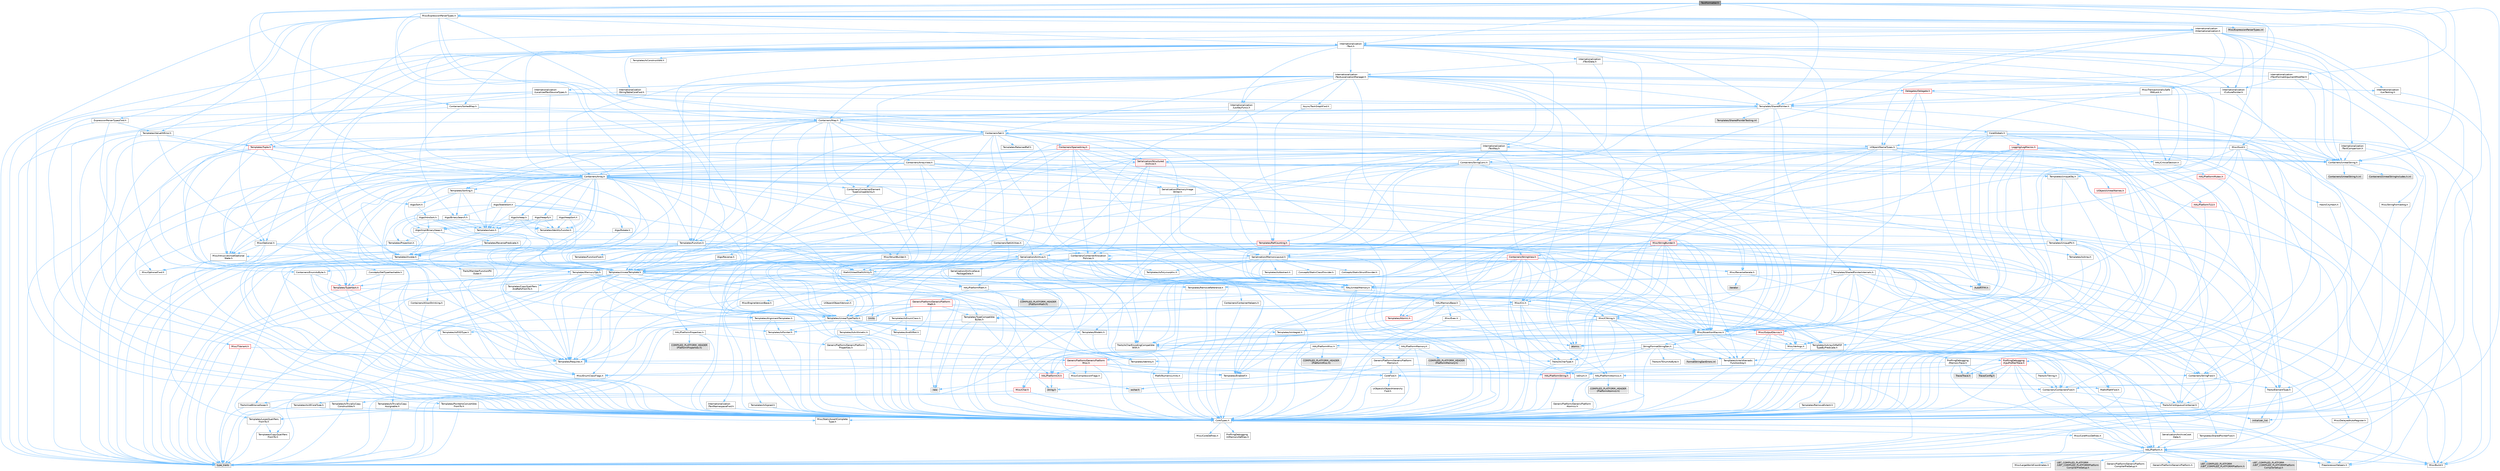 digraph "TextFormatter.h"
{
 // INTERACTIVE_SVG=YES
 // LATEX_PDF_SIZE
  bgcolor="transparent";
  edge [fontname=Helvetica,fontsize=10,labelfontname=Helvetica,labelfontsize=10];
  node [fontname=Helvetica,fontsize=10,shape=box,height=0.2,width=0.4];
  Node1 [id="Node000001",label="TextFormatter.h",height=0.2,width=0.4,color="gray40", fillcolor="grey60", style="filled", fontcolor="black",tooltip=" "];
  Node1 -> Node2 [id="edge1_Node000001_Node000002",color="steelblue1",style="solid",tooltip=" "];
  Node2 [id="Node000002",label="Containers/Array.h",height=0.2,width=0.4,color="grey40", fillcolor="white", style="filled",URL="$df/dd0/Array_8h.html",tooltip=" "];
  Node2 -> Node3 [id="edge2_Node000002_Node000003",color="steelblue1",style="solid",tooltip=" "];
  Node3 [id="Node000003",label="CoreTypes.h",height=0.2,width=0.4,color="grey40", fillcolor="white", style="filled",URL="$dc/dec/CoreTypes_8h.html",tooltip=" "];
  Node3 -> Node4 [id="edge3_Node000003_Node000004",color="steelblue1",style="solid",tooltip=" "];
  Node4 [id="Node000004",label="HAL/Platform.h",height=0.2,width=0.4,color="grey40", fillcolor="white", style="filled",URL="$d9/dd0/Platform_8h.html",tooltip=" "];
  Node4 -> Node5 [id="edge4_Node000004_Node000005",color="steelblue1",style="solid",tooltip=" "];
  Node5 [id="Node000005",label="Misc/Build.h",height=0.2,width=0.4,color="grey40", fillcolor="white", style="filled",URL="$d3/dbb/Build_8h.html",tooltip=" "];
  Node4 -> Node6 [id="edge5_Node000004_Node000006",color="steelblue1",style="solid",tooltip=" "];
  Node6 [id="Node000006",label="Misc/LargeWorldCoordinates.h",height=0.2,width=0.4,color="grey40", fillcolor="white", style="filled",URL="$d2/dcb/LargeWorldCoordinates_8h.html",tooltip=" "];
  Node4 -> Node7 [id="edge6_Node000004_Node000007",color="steelblue1",style="solid",tooltip=" "];
  Node7 [id="Node000007",label="type_traits",height=0.2,width=0.4,color="grey60", fillcolor="#E0E0E0", style="filled",tooltip=" "];
  Node4 -> Node8 [id="edge7_Node000004_Node000008",color="steelblue1",style="solid",tooltip=" "];
  Node8 [id="Node000008",label="PreprocessorHelpers.h",height=0.2,width=0.4,color="grey40", fillcolor="white", style="filled",URL="$db/ddb/PreprocessorHelpers_8h.html",tooltip=" "];
  Node4 -> Node9 [id="edge8_Node000004_Node000009",color="steelblue1",style="solid",tooltip=" "];
  Node9 [id="Node000009",label="UBT_COMPILED_PLATFORM\l/UBT_COMPILED_PLATFORMPlatform\lCompilerPreSetup.h",height=0.2,width=0.4,color="grey60", fillcolor="#E0E0E0", style="filled",tooltip=" "];
  Node4 -> Node10 [id="edge9_Node000004_Node000010",color="steelblue1",style="solid",tooltip=" "];
  Node10 [id="Node000010",label="GenericPlatform/GenericPlatform\lCompilerPreSetup.h",height=0.2,width=0.4,color="grey40", fillcolor="white", style="filled",URL="$d9/dc8/GenericPlatformCompilerPreSetup_8h.html",tooltip=" "];
  Node4 -> Node11 [id="edge10_Node000004_Node000011",color="steelblue1",style="solid",tooltip=" "];
  Node11 [id="Node000011",label="GenericPlatform/GenericPlatform.h",height=0.2,width=0.4,color="grey40", fillcolor="white", style="filled",URL="$d6/d84/GenericPlatform_8h.html",tooltip=" "];
  Node4 -> Node12 [id="edge11_Node000004_Node000012",color="steelblue1",style="solid",tooltip=" "];
  Node12 [id="Node000012",label="UBT_COMPILED_PLATFORM\l/UBT_COMPILED_PLATFORMPlatform.h",height=0.2,width=0.4,color="grey60", fillcolor="#E0E0E0", style="filled",tooltip=" "];
  Node4 -> Node13 [id="edge12_Node000004_Node000013",color="steelblue1",style="solid",tooltip=" "];
  Node13 [id="Node000013",label="UBT_COMPILED_PLATFORM\l/UBT_COMPILED_PLATFORMPlatform\lCompilerSetup.h",height=0.2,width=0.4,color="grey60", fillcolor="#E0E0E0", style="filled",tooltip=" "];
  Node3 -> Node14 [id="edge13_Node000003_Node000014",color="steelblue1",style="solid",tooltip=" "];
  Node14 [id="Node000014",label="ProfilingDebugging\l/UMemoryDefines.h",height=0.2,width=0.4,color="grey40", fillcolor="white", style="filled",URL="$d2/da2/UMemoryDefines_8h.html",tooltip=" "];
  Node3 -> Node15 [id="edge14_Node000003_Node000015",color="steelblue1",style="solid",tooltip=" "];
  Node15 [id="Node000015",label="Misc/CoreMiscDefines.h",height=0.2,width=0.4,color="grey40", fillcolor="white", style="filled",URL="$da/d38/CoreMiscDefines_8h.html",tooltip=" "];
  Node15 -> Node4 [id="edge15_Node000015_Node000004",color="steelblue1",style="solid",tooltip=" "];
  Node15 -> Node8 [id="edge16_Node000015_Node000008",color="steelblue1",style="solid",tooltip=" "];
  Node3 -> Node16 [id="edge17_Node000003_Node000016",color="steelblue1",style="solid",tooltip=" "];
  Node16 [id="Node000016",label="Misc/CoreDefines.h",height=0.2,width=0.4,color="grey40", fillcolor="white", style="filled",URL="$d3/dd2/CoreDefines_8h.html",tooltip=" "];
  Node2 -> Node17 [id="edge18_Node000002_Node000017",color="steelblue1",style="solid",tooltip=" "];
  Node17 [id="Node000017",label="Misc/AssertionMacros.h",height=0.2,width=0.4,color="grey40", fillcolor="white", style="filled",URL="$d0/dfa/AssertionMacros_8h.html",tooltip=" "];
  Node17 -> Node3 [id="edge19_Node000017_Node000003",color="steelblue1",style="solid",tooltip=" "];
  Node17 -> Node4 [id="edge20_Node000017_Node000004",color="steelblue1",style="solid",tooltip=" "];
  Node17 -> Node18 [id="edge21_Node000017_Node000018",color="steelblue1",style="solid",tooltip=" "];
  Node18 [id="Node000018",label="HAL/PlatformMisc.h",height=0.2,width=0.4,color="grey40", fillcolor="white", style="filled",URL="$d0/df5/PlatformMisc_8h.html",tooltip=" "];
  Node18 -> Node3 [id="edge22_Node000018_Node000003",color="steelblue1",style="solid",tooltip=" "];
  Node18 -> Node19 [id="edge23_Node000018_Node000019",color="steelblue1",style="solid",tooltip=" "];
  Node19 [id="Node000019",label="GenericPlatform/GenericPlatform\lMisc.h",height=0.2,width=0.4,color="red", fillcolor="#FFF0F0", style="filled",URL="$db/d9a/GenericPlatformMisc_8h.html",tooltip=" "];
  Node19 -> Node20 [id="edge24_Node000019_Node000020",color="steelblue1",style="solid",tooltip=" "];
  Node20 [id="Node000020",label="Containers/StringFwd.h",height=0.2,width=0.4,color="grey40", fillcolor="white", style="filled",URL="$df/d37/StringFwd_8h.html",tooltip=" "];
  Node20 -> Node3 [id="edge25_Node000020_Node000003",color="steelblue1",style="solid",tooltip=" "];
  Node20 -> Node21 [id="edge26_Node000020_Node000021",color="steelblue1",style="solid",tooltip=" "];
  Node21 [id="Node000021",label="Traits/ElementType.h",height=0.2,width=0.4,color="grey40", fillcolor="white", style="filled",URL="$d5/d4f/ElementType_8h.html",tooltip=" "];
  Node21 -> Node4 [id="edge27_Node000021_Node000004",color="steelblue1",style="solid",tooltip=" "];
  Node21 -> Node22 [id="edge28_Node000021_Node000022",color="steelblue1",style="solid",tooltip=" "];
  Node22 [id="Node000022",label="initializer_list",height=0.2,width=0.4,color="grey60", fillcolor="#E0E0E0", style="filled",tooltip=" "];
  Node21 -> Node7 [id="edge29_Node000021_Node000007",color="steelblue1",style="solid",tooltip=" "];
  Node20 -> Node23 [id="edge30_Node000020_Node000023",color="steelblue1",style="solid",tooltip=" "];
  Node23 [id="Node000023",label="Traits/IsContiguousContainer.h",height=0.2,width=0.4,color="grey40", fillcolor="white", style="filled",URL="$d5/d3c/IsContiguousContainer_8h.html",tooltip=" "];
  Node23 -> Node3 [id="edge31_Node000023_Node000003",color="steelblue1",style="solid",tooltip=" "];
  Node23 -> Node24 [id="edge32_Node000023_Node000024",color="steelblue1",style="solid",tooltip=" "];
  Node24 [id="Node000024",label="Misc/StaticAssertComplete\lType.h",height=0.2,width=0.4,color="grey40", fillcolor="white", style="filled",URL="$d5/d4e/StaticAssertCompleteType_8h.html",tooltip=" "];
  Node23 -> Node22 [id="edge33_Node000023_Node000022",color="steelblue1",style="solid",tooltip=" "];
  Node19 -> Node25 [id="edge34_Node000019_Node000025",color="steelblue1",style="solid",tooltip=" "];
  Node25 [id="Node000025",label="CoreFwd.h",height=0.2,width=0.4,color="grey40", fillcolor="white", style="filled",URL="$d1/d1e/CoreFwd_8h.html",tooltip=" "];
  Node25 -> Node3 [id="edge35_Node000025_Node000003",color="steelblue1",style="solid",tooltip=" "];
  Node25 -> Node26 [id="edge36_Node000025_Node000026",color="steelblue1",style="solid",tooltip=" "];
  Node26 [id="Node000026",label="Containers/ContainersFwd.h",height=0.2,width=0.4,color="grey40", fillcolor="white", style="filled",URL="$d4/d0a/ContainersFwd_8h.html",tooltip=" "];
  Node26 -> Node4 [id="edge37_Node000026_Node000004",color="steelblue1",style="solid",tooltip=" "];
  Node26 -> Node3 [id="edge38_Node000026_Node000003",color="steelblue1",style="solid",tooltip=" "];
  Node26 -> Node23 [id="edge39_Node000026_Node000023",color="steelblue1",style="solid",tooltip=" "];
  Node25 -> Node27 [id="edge40_Node000025_Node000027",color="steelblue1",style="solid",tooltip=" "];
  Node27 [id="Node000027",label="Math/MathFwd.h",height=0.2,width=0.4,color="grey40", fillcolor="white", style="filled",URL="$d2/d10/MathFwd_8h.html",tooltip=" "];
  Node27 -> Node4 [id="edge41_Node000027_Node000004",color="steelblue1",style="solid",tooltip=" "];
  Node25 -> Node28 [id="edge42_Node000025_Node000028",color="steelblue1",style="solid",tooltip=" "];
  Node28 [id="Node000028",label="UObject/UObjectHierarchy\lFwd.h",height=0.2,width=0.4,color="grey40", fillcolor="white", style="filled",URL="$d3/d13/UObjectHierarchyFwd_8h.html",tooltip=" "];
  Node19 -> Node3 [id="edge43_Node000019_Node000003",color="steelblue1",style="solid",tooltip=" "];
  Node19 -> Node30 [id="edge44_Node000019_Node000030",color="steelblue1",style="solid",tooltip=" "];
  Node30 [id="Node000030",label="HAL/PlatformCrt.h",height=0.2,width=0.4,color="red", fillcolor="#FFF0F0", style="filled",URL="$d8/d75/PlatformCrt_8h.html",tooltip=" "];
  Node30 -> Node31 [id="edge45_Node000030_Node000031",color="steelblue1",style="solid",tooltip=" "];
  Node31 [id="Node000031",label="new",height=0.2,width=0.4,color="grey60", fillcolor="#E0E0E0", style="filled",tooltip=" "];
  Node30 -> Node32 [id="edge46_Node000030_Node000032",color="steelblue1",style="solid",tooltip=" "];
  Node32 [id="Node000032",label="wchar.h",height=0.2,width=0.4,color="grey60", fillcolor="#E0E0E0", style="filled",tooltip=" "];
  Node30 -> Node39 [id="edge47_Node000030_Node000039",color="steelblue1",style="solid",tooltip=" "];
  Node39 [id="Node000039",label="string.h",height=0.2,width=0.4,color="grey60", fillcolor="#E0E0E0", style="filled",tooltip=" "];
  Node19 -> Node40 [id="edge48_Node000019_Node000040",color="steelblue1",style="solid",tooltip=" "];
  Node40 [id="Node000040",label="Math/NumericLimits.h",height=0.2,width=0.4,color="grey40", fillcolor="white", style="filled",URL="$df/d1b/NumericLimits_8h.html",tooltip=" "];
  Node40 -> Node3 [id="edge49_Node000040_Node000003",color="steelblue1",style="solid",tooltip=" "];
  Node19 -> Node41 [id="edge50_Node000019_Node000041",color="steelblue1",style="solid",tooltip=" "];
  Node41 [id="Node000041",label="Misc/CompressionFlags.h",height=0.2,width=0.4,color="grey40", fillcolor="white", style="filled",URL="$d9/d76/CompressionFlags_8h.html",tooltip=" "];
  Node19 -> Node42 [id="edge51_Node000019_Node000042",color="steelblue1",style="solid",tooltip=" "];
  Node42 [id="Node000042",label="Misc/EnumClassFlags.h",height=0.2,width=0.4,color="grey40", fillcolor="white", style="filled",URL="$d8/de7/EnumClassFlags_8h.html",tooltip=" "];
  Node18 -> Node45 [id="edge52_Node000018_Node000045",color="steelblue1",style="solid",tooltip=" "];
  Node45 [id="Node000045",label="COMPILED_PLATFORM_HEADER\l(PlatformMisc.h)",height=0.2,width=0.4,color="grey60", fillcolor="#E0E0E0", style="filled",tooltip=" "];
  Node18 -> Node46 [id="edge53_Node000018_Node000046",color="steelblue1",style="solid",tooltip=" "];
  Node46 [id="Node000046",label="ProfilingDebugging\l/CpuProfilerTrace.h",height=0.2,width=0.4,color="red", fillcolor="#FFF0F0", style="filled",URL="$da/dcb/CpuProfilerTrace_8h.html",tooltip=" "];
  Node46 -> Node3 [id="edge54_Node000046_Node000003",color="steelblue1",style="solid",tooltip=" "];
  Node46 -> Node26 [id="edge55_Node000046_Node000026",color="steelblue1",style="solid",tooltip=" "];
  Node46 -> Node47 [id="edge56_Node000046_Node000047",color="steelblue1",style="solid",tooltip=" "];
  Node47 [id="Node000047",label="HAL/PlatformAtomics.h",height=0.2,width=0.4,color="grey40", fillcolor="white", style="filled",URL="$d3/d36/PlatformAtomics_8h.html",tooltip=" "];
  Node47 -> Node3 [id="edge57_Node000047_Node000003",color="steelblue1",style="solid",tooltip=" "];
  Node47 -> Node48 [id="edge58_Node000047_Node000048",color="steelblue1",style="solid",tooltip=" "];
  Node48 [id="Node000048",label="GenericPlatform/GenericPlatform\lAtomics.h",height=0.2,width=0.4,color="grey40", fillcolor="white", style="filled",URL="$da/d72/GenericPlatformAtomics_8h.html",tooltip=" "];
  Node48 -> Node3 [id="edge59_Node000048_Node000003",color="steelblue1",style="solid",tooltip=" "];
  Node47 -> Node49 [id="edge60_Node000047_Node000049",color="steelblue1",style="solid",tooltip=" "];
  Node49 [id="Node000049",label="COMPILED_PLATFORM_HEADER\l(PlatformAtomics.h)",height=0.2,width=0.4,color="grey60", fillcolor="#E0E0E0", style="filled",tooltip=" "];
  Node46 -> Node8 [id="edge61_Node000046_Node000008",color="steelblue1",style="solid",tooltip=" "];
  Node46 -> Node5 [id="edge62_Node000046_Node000005",color="steelblue1",style="solid",tooltip=" "];
  Node46 -> Node50 [id="edge63_Node000046_Node000050",color="steelblue1",style="solid",tooltip=" "];
  Node50 [id="Node000050",label="Trace/Config.h",height=0.2,width=0.4,color="grey60", fillcolor="#E0E0E0", style="filled",tooltip=" "];
  Node46 -> Node53 [id="edge64_Node000046_Node000053",color="steelblue1",style="solid",tooltip=" "];
  Node53 [id="Node000053",label="Trace/Trace.h",height=0.2,width=0.4,color="grey60", fillcolor="#E0E0E0", style="filled",tooltip=" "];
  Node17 -> Node8 [id="edge65_Node000017_Node000008",color="steelblue1",style="solid",tooltip=" "];
  Node17 -> Node54 [id="edge66_Node000017_Node000054",color="steelblue1",style="solid",tooltip=" "];
  Node54 [id="Node000054",label="Templates/EnableIf.h",height=0.2,width=0.4,color="grey40", fillcolor="white", style="filled",URL="$d7/d60/EnableIf_8h.html",tooltip=" "];
  Node54 -> Node3 [id="edge67_Node000054_Node000003",color="steelblue1",style="solid",tooltip=" "];
  Node17 -> Node55 [id="edge68_Node000017_Node000055",color="steelblue1",style="solid",tooltip=" "];
  Node55 [id="Node000055",label="Templates/IsArrayOrRefOf\lTypeByPredicate.h",height=0.2,width=0.4,color="grey40", fillcolor="white", style="filled",URL="$d6/da1/IsArrayOrRefOfTypeByPredicate_8h.html",tooltip=" "];
  Node55 -> Node3 [id="edge69_Node000055_Node000003",color="steelblue1",style="solid",tooltip=" "];
  Node17 -> Node56 [id="edge70_Node000017_Node000056",color="steelblue1",style="solid",tooltip=" "];
  Node56 [id="Node000056",label="Templates/IsValidVariadic\lFunctionArg.h",height=0.2,width=0.4,color="grey40", fillcolor="white", style="filled",URL="$d0/dc8/IsValidVariadicFunctionArg_8h.html",tooltip=" "];
  Node56 -> Node3 [id="edge71_Node000056_Node000003",color="steelblue1",style="solid",tooltip=" "];
  Node56 -> Node57 [id="edge72_Node000056_Node000057",color="steelblue1",style="solid",tooltip=" "];
  Node57 [id="Node000057",label="IsEnum.h",height=0.2,width=0.4,color="grey40", fillcolor="white", style="filled",URL="$d4/de5/IsEnum_8h.html",tooltip=" "];
  Node56 -> Node7 [id="edge73_Node000056_Node000007",color="steelblue1",style="solid",tooltip=" "];
  Node17 -> Node58 [id="edge74_Node000017_Node000058",color="steelblue1",style="solid",tooltip=" "];
  Node58 [id="Node000058",label="Traits/IsCharEncodingCompatible\lWith.h",height=0.2,width=0.4,color="grey40", fillcolor="white", style="filled",URL="$df/dd1/IsCharEncodingCompatibleWith_8h.html",tooltip=" "];
  Node58 -> Node7 [id="edge75_Node000058_Node000007",color="steelblue1",style="solid",tooltip=" "];
  Node58 -> Node59 [id="edge76_Node000058_Node000059",color="steelblue1",style="solid",tooltip=" "];
  Node59 [id="Node000059",label="Traits/IsCharType.h",height=0.2,width=0.4,color="grey40", fillcolor="white", style="filled",URL="$db/d51/IsCharType_8h.html",tooltip=" "];
  Node59 -> Node3 [id="edge77_Node000059_Node000003",color="steelblue1",style="solid",tooltip=" "];
  Node17 -> Node60 [id="edge78_Node000017_Node000060",color="steelblue1",style="solid",tooltip=" "];
  Node60 [id="Node000060",label="Misc/VarArgs.h",height=0.2,width=0.4,color="grey40", fillcolor="white", style="filled",URL="$d5/d6f/VarArgs_8h.html",tooltip=" "];
  Node60 -> Node3 [id="edge79_Node000060_Node000003",color="steelblue1",style="solid",tooltip=" "];
  Node17 -> Node61 [id="edge80_Node000017_Node000061",color="steelblue1",style="solid",tooltip=" "];
  Node61 [id="Node000061",label="String/FormatStringSan.h",height=0.2,width=0.4,color="grey40", fillcolor="white", style="filled",URL="$d3/d8b/FormatStringSan_8h.html",tooltip=" "];
  Node61 -> Node7 [id="edge81_Node000061_Node000007",color="steelblue1",style="solid",tooltip=" "];
  Node61 -> Node3 [id="edge82_Node000061_Node000003",color="steelblue1",style="solid",tooltip=" "];
  Node61 -> Node62 [id="edge83_Node000061_Node000062",color="steelblue1",style="solid",tooltip=" "];
  Node62 [id="Node000062",label="Templates/Requires.h",height=0.2,width=0.4,color="grey40", fillcolor="white", style="filled",URL="$dc/d96/Requires_8h.html",tooltip=" "];
  Node62 -> Node54 [id="edge84_Node000062_Node000054",color="steelblue1",style="solid",tooltip=" "];
  Node62 -> Node7 [id="edge85_Node000062_Node000007",color="steelblue1",style="solid",tooltip=" "];
  Node61 -> Node63 [id="edge86_Node000061_Node000063",color="steelblue1",style="solid",tooltip=" "];
  Node63 [id="Node000063",label="Templates/Identity.h",height=0.2,width=0.4,color="grey40", fillcolor="white", style="filled",URL="$d0/dd5/Identity_8h.html",tooltip=" "];
  Node61 -> Node56 [id="edge87_Node000061_Node000056",color="steelblue1",style="solid",tooltip=" "];
  Node61 -> Node59 [id="edge88_Node000061_Node000059",color="steelblue1",style="solid",tooltip=" "];
  Node61 -> Node64 [id="edge89_Node000061_Node000064",color="steelblue1",style="solid",tooltip=" "];
  Node64 [id="Node000064",label="Traits/IsTEnumAsByte.h",height=0.2,width=0.4,color="grey40", fillcolor="white", style="filled",URL="$d1/de6/IsTEnumAsByte_8h.html",tooltip=" "];
  Node61 -> Node65 [id="edge90_Node000061_Node000065",color="steelblue1",style="solid",tooltip=" "];
  Node65 [id="Node000065",label="Traits/IsTString.h",height=0.2,width=0.4,color="grey40", fillcolor="white", style="filled",URL="$d0/df8/IsTString_8h.html",tooltip=" "];
  Node65 -> Node26 [id="edge91_Node000065_Node000026",color="steelblue1",style="solid",tooltip=" "];
  Node61 -> Node26 [id="edge92_Node000061_Node000026",color="steelblue1",style="solid",tooltip=" "];
  Node61 -> Node66 [id="edge93_Node000061_Node000066",color="steelblue1",style="solid",tooltip=" "];
  Node66 [id="Node000066",label="FormatStringSanErrors.inl",height=0.2,width=0.4,color="grey60", fillcolor="#E0E0E0", style="filled",tooltip=" "];
  Node17 -> Node67 [id="edge94_Node000017_Node000067",color="steelblue1",style="solid",tooltip=" "];
  Node67 [id="Node000067",label="atomic",height=0.2,width=0.4,color="grey60", fillcolor="#E0E0E0", style="filled",tooltip=" "];
  Node2 -> Node68 [id="edge95_Node000002_Node000068",color="steelblue1",style="solid",tooltip=" "];
  Node68 [id="Node000068",label="Misc/IntrusiveUnsetOptional\lState.h",height=0.2,width=0.4,color="grey40", fillcolor="white", style="filled",URL="$d2/d0a/IntrusiveUnsetOptionalState_8h.html",tooltip=" "];
  Node68 -> Node69 [id="edge96_Node000068_Node000069",color="steelblue1",style="solid",tooltip=" "];
  Node69 [id="Node000069",label="Misc/OptionalFwd.h",height=0.2,width=0.4,color="grey40", fillcolor="white", style="filled",URL="$dc/d50/OptionalFwd_8h.html",tooltip=" "];
  Node2 -> Node70 [id="edge97_Node000002_Node000070",color="steelblue1",style="solid",tooltip=" "];
  Node70 [id="Node000070",label="Misc/ReverseIterate.h",height=0.2,width=0.4,color="grey40", fillcolor="white", style="filled",URL="$db/de3/ReverseIterate_8h.html",tooltip=" "];
  Node70 -> Node4 [id="edge98_Node000070_Node000004",color="steelblue1",style="solid",tooltip=" "];
  Node70 -> Node71 [id="edge99_Node000070_Node000071",color="steelblue1",style="solid",tooltip=" "];
  Node71 [id="Node000071",label="iterator",height=0.2,width=0.4,color="grey60", fillcolor="#E0E0E0", style="filled",tooltip=" "];
  Node2 -> Node72 [id="edge100_Node000002_Node000072",color="steelblue1",style="solid",tooltip=" "];
  Node72 [id="Node000072",label="HAL/UnrealMemory.h",height=0.2,width=0.4,color="grey40", fillcolor="white", style="filled",URL="$d9/d96/UnrealMemory_8h.html",tooltip=" "];
  Node72 -> Node3 [id="edge101_Node000072_Node000003",color="steelblue1",style="solid",tooltip=" "];
  Node72 -> Node73 [id="edge102_Node000072_Node000073",color="steelblue1",style="solid",tooltip=" "];
  Node73 [id="Node000073",label="GenericPlatform/GenericPlatform\lMemory.h",height=0.2,width=0.4,color="grey40", fillcolor="white", style="filled",URL="$dd/d22/GenericPlatformMemory_8h.html",tooltip=" "];
  Node73 -> Node25 [id="edge103_Node000073_Node000025",color="steelblue1",style="solid",tooltip=" "];
  Node73 -> Node3 [id="edge104_Node000073_Node000003",color="steelblue1",style="solid",tooltip=" "];
  Node73 -> Node74 [id="edge105_Node000073_Node000074",color="steelblue1",style="solid",tooltip=" "];
  Node74 [id="Node000074",label="HAL/PlatformString.h",height=0.2,width=0.4,color="red", fillcolor="#FFF0F0", style="filled",URL="$db/db5/PlatformString_8h.html",tooltip=" "];
  Node74 -> Node3 [id="edge106_Node000074_Node000003",color="steelblue1",style="solid",tooltip=" "];
  Node73 -> Node39 [id="edge107_Node000073_Node000039",color="steelblue1",style="solid",tooltip=" "];
  Node73 -> Node32 [id="edge108_Node000073_Node000032",color="steelblue1",style="solid",tooltip=" "];
  Node72 -> Node76 [id="edge109_Node000072_Node000076",color="steelblue1",style="solid",tooltip=" "];
  Node76 [id="Node000076",label="HAL/MemoryBase.h",height=0.2,width=0.4,color="grey40", fillcolor="white", style="filled",URL="$d6/d9f/MemoryBase_8h.html",tooltip=" "];
  Node76 -> Node3 [id="edge110_Node000076_Node000003",color="steelblue1",style="solid",tooltip=" "];
  Node76 -> Node47 [id="edge111_Node000076_Node000047",color="steelblue1",style="solid",tooltip=" "];
  Node76 -> Node30 [id="edge112_Node000076_Node000030",color="steelblue1",style="solid",tooltip=" "];
  Node76 -> Node77 [id="edge113_Node000076_Node000077",color="steelblue1",style="solid",tooltip=" "];
  Node77 [id="Node000077",label="Misc/Exec.h",height=0.2,width=0.4,color="grey40", fillcolor="white", style="filled",URL="$de/ddb/Exec_8h.html",tooltip=" "];
  Node77 -> Node3 [id="edge114_Node000077_Node000003",color="steelblue1",style="solid",tooltip=" "];
  Node77 -> Node17 [id="edge115_Node000077_Node000017",color="steelblue1",style="solid",tooltip=" "];
  Node76 -> Node78 [id="edge116_Node000076_Node000078",color="steelblue1",style="solid",tooltip=" "];
  Node78 [id="Node000078",label="Misc/OutputDevice.h",height=0.2,width=0.4,color="red", fillcolor="#FFF0F0", style="filled",URL="$d7/d32/OutputDevice_8h.html",tooltip=" "];
  Node78 -> Node25 [id="edge117_Node000078_Node000025",color="steelblue1",style="solid",tooltip=" "];
  Node78 -> Node3 [id="edge118_Node000078_Node000003",color="steelblue1",style="solid",tooltip=" "];
  Node78 -> Node60 [id="edge119_Node000078_Node000060",color="steelblue1",style="solid",tooltip=" "];
  Node78 -> Node55 [id="edge120_Node000078_Node000055",color="steelblue1",style="solid",tooltip=" "];
  Node78 -> Node56 [id="edge121_Node000078_Node000056",color="steelblue1",style="solid",tooltip=" "];
  Node78 -> Node58 [id="edge122_Node000078_Node000058",color="steelblue1",style="solid",tooltip=" "];
  Node76 -> Node80 [id="edge123_Node000076_Node000080",color="steelblue1",style="solid",tooltip=" "];
  Node80 [id="Node000080",label="Templates/Atomic.h",height=0.2,width=0.4,color="red", fillcolor="#FFF0F0", style="filled",URL="$d3/d91/Atomic_8h.html",tooltip=" "];
  Node80 -> Node83 [id="edge124_Node000080_Node000083",color="steelblue1",style="solid",tooltip=" "];
  Node83 [id="Node000083",label="Templates/IsIntegral.h",height=0.2,width=0.4,color="grey40", fillcolor="white", style="filled",URL="$da/d64/IsIntegral_8h.html",tooltip=" "];
  Node83 -> Node3 [id="edge125_Node000083_Node000003",color="steelblue1",style="solid",tooltip=" "];
  Node80 -> Node67 [id="edge126_Node000080_Node000067",color="steelblue1",style="solid",tooltip=" "];
  Node72 -> Node89 [id="edge127_Node000072_Node000089",color="steelblue1",style="solid",tooltip=" "];
  Node89 [id="Node000089",label="HAL/PlatformMemory.h",height=0.2,width=0.4,color="grey40", fillcolor="white", style="filled",URL="$de/d68/PlatformMemory_8h.html",tooltip=" "];
  Node89 -> Node3 [id="edge128_Node000089_Node000003",color="steelblue1",style="solid",tooltip=" "];
  Node89 -> Node73 [id="edge129_Node000089_Node000073",color="steelblue1",style="solid",tooltip=" "];
  Node89 -> Node90 [id="edge130_Node000089_Node000090",color="steelblue1",style="solid",tooltip=" "];
  Node90 [id="Node000090",label="COMPILED_PLATFORM_HEADER\l(PlatformMemory.h)",height=0.2,width=0.4,color="grey60", fillcolor="#E0E0E0", style="filled",tooltip=" "];
  Node72 -> Node91 [id="edge131_Node000072_Node000091",color="steelblue1",style="solid",tooltip=" "];
  Node91 [id="Node000091",label="ProfilingDebugging\l/MemoryTrace.h",height=0.2,width=0.4,color="grey40", fillcolor="white", style="filled",URL="$da/dd7/MemoryTrace_8h.html",tooltip=" "];
  Node91 -> Node4 [id="edge132_Node000091_Node000004",color="steelblue1",style="solid",tooltip=" "];
  Node91 -> Node42 [id="edge133_Node000091_Node000042",color="steelblue1",style="solid",tooltip=" "];
  Node91 -> Node50 [id="edge134_Node000091_Node000050",color="steelblue1",style="solid",tooltip=" "];
  Node91 -> Node53 [id="edge135_Node000091_Node000053",color="steelblue1",style="solid",tooltip=" "];
  Node72 -> Node92 [id="edge136_Node000072_Node000092",color="steelblue1",style="solid",tooltip=" "];
  Node92 [id="Node000092",label="Templates/IsPointer.h",height=0.2,width=0.4,color="grey40", fillcolor="white", style="filled",URL="$d7/d05/IsPointer_8h.html",tooltip=" "];
  Node92 -> Node3 [id="edge137_Node000092_Node000003",color="steelblue1",style="solid",tooltip=" "];
  Node2 -> Node93 [id="edge138_Node000002_Node000093",color="steelblue1",style="solid",tooltip=" "];
  Node93 [id="Node000093",label="Templates/UnrealTypeTraits.h",height=0.2,width=0.4,color="grey40", fillcolor="white", style="filled",URL="$d2/d2d/UnrealTypeTraits_8h.html",tooltip=" "];
  Node93 -> Node3 [id="edge139_Node000093_Node000003",color="steelblue1",style="solid",tooltip=" "];
  Node93 -> Node92 [id="edge140_Node000093_Node000092",color="steelblue1",style="solid",tooltip=" "];
  Node93 -> Node17 [id="edge141_Node000093_Node000017",color="steelblue1",style="solid",tooltip=" "];
  Node93 -> Node85 [id="edge142_Node000093_Node000085",color="steelblue1",style="solid",tooltip=" "];
  Node85 [id="Node000085",label="Templates/AndOrNot.h",height=0.2,width=0.4,color="grey40", fillcolor="white", style="filled",URL="$db/d0a/AndOrNot_8h.html",tooltip=" "];
  Node85 -> Node3 [id="edge143_Node000085_Node000003",color="steelblue1",style="solid",tooltip=" "];
  Node93 -> Node54 [id="edge144_Node000093_Node000054",color="steelblue1",style="solid",tooltip=" "];
  Node93 -> Node94 [id="edge145_Node000093_Node000094",color="steelblue1",style="solid",tooltip=" "];
  Node94 [id="Node000094",label="Templates/IsArithmetic.h",height=0.2,width=0.4,color="grey40", fillcolor="white", style="filled",URL="$d2/d5d/IsArithmetic_8h.html",tooltip=" "];
  Node94 -> Node3 [id="edge146_Node000094_Node000003",color="steelblue1",style="solid",tooltip=" "];
  Node93 -> Node57 [id="edge147_Node000093_Node000057",color="steelblue1",style="solid",tooltip=" "];
  Node93 -> Node95 [id="edge148_Node000093_Node000095",color="steelblue1",style="solid",tooltip=" "];
  Node95 [id="Node000095",label="Templates/Models.h",height=0.2,width=0.4,color="grey40", fillcolor="white", style="filled",URL="$d3/d0c/Models_8h.html",tooltip=" "];
  Node95 -> Node63 [id="edge149_Node000095_Node000063",color="steelblue1",style="solid",tooltip=" "];
  Node93 -> Node96 [id="edge150_Node000093_Node000096",color="steelblue1",style="solid",tooltip=" "];
  Node96 [id="Node000096",label="Templates/IsPODType.h",height=0.2,width=0.4,color="grey40", fillcolor="white", style="filled",URL="$d7/db1/IsPODType_8h.html",tooltip=" "];
  Node96 -> Node3 [id="edge151_Node000096_Node000003",color="steelblue1",style="solid",tooltip=" "];
  Node93 -> Node97 [id="edge152_Node000093_Node000097",color="steelblue1",style="solid",tooltip=" "];
  Node97 [id="Node000097",label="Templates/IsUECoreType.h",height=0.2,width=0.4,color="grey40", fillcolor="white", style="filled",URL="$d1/db8/IsUECoreType_8h.html",tooltip=" "];
  Node97 -> Node3 [id="edge153_Node000097_Node000003",color="steelblue1",style="solid",tooltip=" "];
  Node97 -> Node7 [id="edge154_Node000097_Node000007",color="steelblue1",style="solid",tooltip=" "];
  Node93 -> Node86 [id="edge155_Node000093_Node000086",color="steelblue1",style="solid",tooltip=" "];
  Node86 [id="Node000086",label="Templates/IsTriviallyCopy\lConstructible.h",height=0.2,width=0.4,color="grey40", fillcolor="white", style="filled",URL="$d3/d78/IsTriviallyCopyConstructible_8h.html",tooltip=" "];
  Node86 -> Node3 [id="edge156_Node000086_Node000003",color="steelblue1",style="solid",tooltip=" "];
  Node86 -> Node7 [id="edge157_Node000086_Node000007",color="steelblue1",style="solid",tooltip=" "];
  Node2 -> Node98 [id="edge158_Node000002_Node000098",color="steelblue1",style="solid",tooltip=" "];
  Node98 [id="Node000098",label="Templates/UnrealTemplate.h",height=0.2,width=0.4,color="grey40", fillcolor="white", style="filled",URL="$d4/d24/UnrealTemplate_8h.html",tooltip=" "];
  Node98 -> Node3 [id="edge159_Node000098_Node000003",color="steelblue1",style="solid",tooltip=" "];
  Node98 -> Node92 [id="edge160_Node000098_Node000092",color="steelblue1",style="solid",tooltip=" "];
  Node98 -> Node72 [id="edge161_Node000098_Node000072",color="steelblue1",style="solid",tooltip=" "];
  Node98 -> Node99 [id="edge162_Node000098_Node000099",color="steelblue1",style="solid",tooltip=" "];
  Node99 [id="Node000099",label="Templates/CopyQualifiers\lAndRefsFromTo.h",height=0.2,width=0.4,color="grey40", fillcolor="white", style="filled",URL="$d3/db3/CopyQualifiersAndRefsFromTo_8h.html",tooltip=" "];
  Node99 -> Node100 [id="edge163_Node000099_Node000100",color="steelblue1",style="solid",tooltip=" "];
  Node100 [id="Node000100",label="Templates/CopyQualifiers\lFromTo.h",height=0.2,width=0.4,color="grey40", fillcolor="white", style="filled",URL="$d5/db4/CopyQualifiersFromTo_8h.html",tooltip=" "];
  Node98 -> Node93 [id="edge164_Node000098_Node000093",color="steelblue1",style="solid",tooltip=" "];
  Node98 -> Node101 [id="edge165_Node000098_Node000101",color="steelblue1",style="solid",tooltip=" "];
  Node101 [id="Node000101",label="Templates/RemoveReference.h",height=0.2,width=0.4,color="grey40", fillcolor="white", style="filled",URL="$da/dbe/RemoveReference_8h.html",tooltip=" "];
  Node101 -> Node3 [id="edge166_Node000101_Node000003",color="steelblue1",style="solid",tooltip=" "];
  Node98 -> Node62 [id="edge167_Node000098_Node000062",color="steelblue1",style="solid",tooltip=" "];
  Node98 -> Node102 [id="edge168_Node000098_Node000102",color="steelblue1",style="solid",tooltip=" "];
  Node102 [id="Node000102",label="Templates/TypeCompatible\lBytes.h",height=0.2,width=0.4,color="grey40", fillcolor="white", style="filled",URL="$df/d0a/TypeCompatibleBytes_8h.html",tooltip=" "];
  Node102 -> Node3 [id="edge169_Node000102_Node000003",color="steelblue1",style="solid",tooltip=" "];
  Node102 -> Node39 [id="edge170_Node000102_Node000039",color="steelblue1",style="solid",tooltip=" "];
  Node102 -> Node31 [id="edge171_Node000102_Node000031",color="steelblue1",style="solid",tooltip=" "];
  Node102 -> Node7 [id="edge172_Node000102_Node000007",color="steelblue1",style="solid",tooltip=" "];
  Node98 -> Node63 [id="edge173_Node000098_Node000063",color="steelblue1",style="solid",tooltip=" "];
  Node98 -> Node23 [id="edge174_Node000098_Node000023",color="steelblue1",style="solid",tooltip=" "];
  Node98 -> Node103 [id="edge175_Node000098_Node000103",color="steelblue1",style="solid",tooltip=" "];
  Node103 [id="Node000103",label="Traits/UseBitwiseSwap.h",height=0.2,width=0.4,color="grey40", fillcolor="white", style="filled",URL="$db/df3/UseBitwiseSwap_8h.html",tooltip=" "];
  Node103 -> Node3 [id="edge176_Node000103_Node000003",color="steelblue1",style="solid",tooltip=" "];
  Node103 -> Node7 [id="edge177_Node000103_Node000007",color="steelblue1",style="solid",tooltip=" "];
  Node98 -> Node7 [id="edge178_Node000098_Node000007",color="steelblue1",style="solid",tooltip=" "];
  Node2 -> Node104 [id="edge179_Node000002_Node000104",color="steelblue1",style="solid",tooltip=" "];
  Node104 [id="Node000104",label="Containers/AllowShrinking.h",height=0.2,width=0.4,color="grey40", fillcolor="white", style="filled",URL="$d7/d1a/AllowShrinking_8h.html",tooltip=" "];
  Node104 -> Node3 [id="edge180_Node000104_Node000003",color="steelblue1",style="solid",tooltip=" "];
  Node2 -> Node105 [id="edge181_Node000002_Node000105",color="steelblue1",style="solid",tooltip=" "];
  Node105 [id="Node000105",label="Containers/ContainerAllocation\lPolicies.h",height=0.2,width=0.4,color="grey40", fillcolor="white", style="filled",URL="$d7/dff/ContainerAllocationPolicies_8h.html",tooltip=" "];
  Node105 -> Node3 [id="edge182_Node000105_Node000003",color="steelblue1",style="solid",tooltip=" "];
  Node105 -> Node106 [id="edge183_Node000105_Node000106",color="steelblue1",style="solid",tooltip=" "];
  Node106 [id="Node000106",label="Containers/ContainerHelpers.h",height=0.2,width=0.4,color="grey40", fillcolor="white", style="filled",URL="$d7/d33/ContainerHelpers_8h.html",tooltip=" "];
  Node106 -> Node3 [id="edge184_Node000106_Node000003",color="steelblue1",style="solid",tooltip=" "];
  Node105 -> Node105 [id="edge185_Node000105_Node000105",color="steelblue1",style="solid",tooltip=" "];
  Node105 -> Node107 [id="edge186_Node000105_Node000107",color="steelblue1",style="solid",tooltip=" "];
  Node107 [id="Node000107",label="HAL/PlatformMath.h",height=0.2,width=0.4,color="grey40", fillcolor="white", style="filled",URL="$dc/d53/PlatformMath_8h.html",tooltip=" "];
  Node107 -> Node3 [id="edge187_Node000107_Node000003",color="steelblue1",style="solid",tooltip=" "];
  Node107 -> Node108 [id="edge188_Node000107_Node000108",color="steelblue1",style="solid",tooltip=" "];
  Node108 [id="Node000108",label="GenericPlatform/GenericPlatform\lMath.h",height=0.2,width=0.4,color="red", fillcolor="#FFF0F0", style="filled",URL="$d5/d79/GenericPlatformMath_8h.html",tooltip=" "];
  Node108 -> Node3 [id="edge189_Node000108_Node000003",color="steelblue1",style="solid",tooltip=" "];
  Node108 -> Node26 [id="edge190_Node000108_Node000026",color="steelblue1",style="solid",tooltip=" "];
  Node108 -> Node30 [id="edge191_Node000108_Node000030",color="steelblue1",style="solid",tooltip=" "];
  Node108 -> Node85 [id="edge192_Node000108_Node000085",color="steelblue1",style="solid",tooltip=" "];
  Node108 -> Node93 [id="edge193_Node000108_Node000093",color="steelblue1",style="solid",tooltip=" "];
  Node108 -> Node62 [id="edge194_Node000108_Node000062",color="steelblue1",style="solid",tooltip=" "];
  Node108 -> Node102 [id="edge195_Node000108_Node000102",color="steelblue1",style="solid",tooltip=" "];
  Node108 -> Node113 [id="edge196_Node000108_Node000113",color="steelblue1",style="solid",tooltip=" "];
  Node113 [id="Node000113",label="limits",height=0.2,width=0.4,color="grey60", fillcolor="#E0E0E0", style="filled",tooltip=" "];
  Node108 -> Node7 [id="edge197_Node000108_Node000007",color="steelblue1",style="solid",tooltip=" "];
  Node107 -> Node114 [id="edge198_Node000107_Node000114",color="steelblue1",style="solid",tooltip=" "];
  Node114 [id="Node000114",label="COMPILED_PLATFORM_HEADER\l(PlatformMath.h)",height=0.2,width=0.4,color="grey60", fillcolor="#E0E0E0", style="filled",tooltip=" "];
  Node105 -> Node72 [id="edge199_Node000105_Node000072",color="steelblue1",style="solid",tooltip=" "];
  Node105 -> Node40 [id="edge200_Node000105_Node000040",color="steelblue1",style="solid",tooltip=" "];
  Node105 -> Node17 [id="edge201_Node000105_Node000017",color="steelblue1",style="solid",tooltip=" "];
  Node105 -> Node115 [id="edge202_Node000105_Node000115",color="steelblue1",style="solid",tooltip=" "];
  Node115 [id="Node000115",label="Templates/IsPolymorphic.h",height=0.2,width=0.4,color="grey40", fillcolor="white", style="filled",URL="$dc/d20/IsPolymorphic_8h.html",tooltip=" "];
  Node105 -> Node116 [id="edge203_Node000105_Node000116",color="steelblue1",style="solid",tooltip=" "];
  Node116 [id="Node000116",label="Templates/MemoryOps.h",height=0.2,width=0.4,color="grey40", fillcolor="white", style="filled",URL="$db/dea/MemoryOps_8h.html",tooltip=" "];
  Node116 -> Node3 [id="edge204_Node000116_Node000003",color="steelblue1",style="solid",tooltip=" "];
  Node116 -> Node72 [id="edge205_Node000116_Node000072",color="steelblue1",style="solid",tooltip=" "];
  Node116 -> Node87 [id="edge206_Node000116_Node000087",color="steelblue1",style="solid",tooltip=" "];
  Node87 [id="Node000087",label="Templates/IsTriviallyCopy\lAssignable.h",height=0.2,width=0.4,color="grey40", fillcolor="white", style="filled",URL="$d2/df2/IsTriviallyCopyAssignable_8h.html",tooltip=" "];
  Node87 -> Node3 [id="edge207_Node000087_Node000003",color="steelblue1",style="solid",tooltip=" "];
  Node87 -> Node7 [id="edge208_Node000087_Node000007",color="steelblue1",style="solid",tooltip=" "];
  Node116 -> Node86 [id="edge209_Node000116_Node000086",color="steelblue1",style="solid",tooltip=" "];
  Node116 -> Node62 [id="edge210_Node000116_Node000062",color="steelblue1",style="solid",tooltip=" "];
  Node116 -> Node93 [id="edge211_Node000116_Node000093",color="steelblue1",style="solid",tooltip=" "];
  Node116 -> Node103 [id="edge212_Node000116_Node000103",color="steelblue1",style="solid",tooltip=" "];
  Node116 -> Node31 [id="edge213_Node000116_Node000031",color="steelblue1",style="solid",tooltip=" "];
  Node116 -> Node7 [id="edge214_Node000116_Node000007",color="steelblue1",style="solid",tooltip=" "];
  Node105 -> Node102 [id="edge215_Node000105_Node000102",color="steelblue1",style="solid",tooltip=" "];
  Node105 -> Node7 [id="edge216_Node000105_Node000007",color="steelblue1",style="solid",tooltip=" "];
  Node2 -> Node117 [id="edge217_Node000002_Node000117",color="steelblue1",style="solid",tooltip=" "];
  Node117 [id="Node000117",label="Containers/ContainerElement\lTypeCompatibility.h",height=0.2,width=0.4,color="grey40", fillcolor="white", style="filled",URL="$df/ddf/ContainerElementTypeCompatibility_8h.html",tooltip=" "];
  Node117 -> Node3 [id="edge218_Node000117_Node000003",color="steelblue1",style="solid",tooltip=" "];
  Node117 -> Node93 [id="edge219_Node000117_Node000093",color="steelblue1",style="solid",tooltip=" "];
  Node2 -> Node118 [id="edge220_Node000002_Node000118",color="steelblue1",style="solid",tooltip=" "];
  Node118 [id="Node000118",label="Serialization/Archive.h",height=0.2,width=0.4,color="grey40", fillcolor="white", style="filled",URL="$d7/d3b/Archive_8h.html",tooltip=" "];
  Node118 -> Node25 [id="edge221_Node000118_Node000025",color="steelblue1",style="solid",tooltip=" "];
  Node118 -> Node3 [id="edge222_Node000118_Node000003",color="steelblue1",style="solid",tooltip=" "];
  Node118 -> Node119 [id="edge223_Node000118_Node000119",color="steelblue1",style="solid",tooltip=" "];
  Node119 [id="Node000119",label="HAL/PlatformProperties.h",height=0.2,width=0.4,color="grey40", fillcolor="white", style="filled",URL="$d9/db0/PlatformProperties_8h.html",tooltip=" "];
  Node119 -> Node3 [id="edge224_Node000119_Node000003",color="steelblue1",style="solid",tooltip=" "];
  Node119 -> Node120 [id="edge225_Node000119_Node000120",color="steelblue1",style="solid",tooltip=" "];
  Node120 [id="Node000120",label="GenericPlatform/GenericPlatform\lProperties.h",height=0.2,width=0.4,color="grey40", fillcolor="white", style="filled",URL="$d2/dcd/GenericPlatformProperties_8h.html",tooltip=" "];
  Node120 -> Node3 [id="edge226_Node000120_Node000003",color="steelblue1",style="solid",tooltip=" "];
  Node120 -> Node19 [id="edge227_Node000120_Node000019",color="steelblue1",style="solid",tooltip=" "];
  Node119 -> Node121 [id="edge228_Node000119_Node000121",color="steelblue1",style="solid",tooltip=" "];
  Node121 [id="Node000121",label="COMPILED_PLATFORM_HEADER\l(PlatformProperties.h)",height=0.2,width=0.4,color="grey60", fillcolor="#E0E0E0", style="filled",tooltip=" "];
  Node118 -> Node122 [id="edge229_Node000118_Node000122",color="steelblue1",style="solid",tooltip=" "];
  Node122 [id="Node000122",label="Internationalization\l/TextNamespaceFwd.h",height=0.2,width=0.4,color="grey40", fillcolor="white", style="filled",URL="$d8/d97/TextNamespaceFwd_8h.html",tooltip=" "];
  Node122 -> Node3 [id="edge230_Node000122_Node000003",color="steelblue1",style="solid",tooltip=" "];
  Node118 -> Node27 [id="edge231_Node000118_Node000027",color="steelblue1",style="solid",tooltip=" "];
  Node118 -> Node17 [id="edge232_Node000118_Node000017",color="steelblue1",style="solid",tooltip=" "];
  Node118 -> Node5 [id="edge233_Node000118_Node000005",color="steelblue1",style="solid",tooltip=" "];
  Node118 -> Node41 [id="edge234_Node000118_Node000041",color="steelblue1",style="solid",tooltip=" "];
  Node118 -> Node123 [id="edge235_Node000118_Node000123",color="steelblue1",style="solid",tooltip=" "];
  Node123 [id="Node000123",label="Misc/EngineVersionBase.h",height=0.2,width=0.4,color="grey40", fillcolor="white", style="filled",URL="$d5/d2b/EngineVersionBase_8h.html",tooltip=" "];
  Node123 -> Node3 [id="edge236_Node000123_Node000003",color="steelblue1",style="solid",tooltip=" "];
  Node118 -> Node60 [id="edge237_Node000118_Node000060",color="steelblue1",style="solid",tooltip=" "];
  Node118 -> Node124 [id="edge238_Node000118_Node000124",color="steelblue1",style="solid",tooltip=" "];
  Node124 [id="Node000124",label="Serialization/ArchiveCook\lData.h",height=0.2,width=0.4,color="grey40", fillcolor="white", style="filled",URL="$dc/db6/ArchiveCookData_8h.html",tooltip=" "];
  Node124 -> Node4 [id="edge239_Node000124_Node000004",color="steelblue1",style="solid",tooltip=" "];
  Node118 -> Node125 [id="edge240_Node000118_Node000125",color="steelblue1",style="solid",tooltip=" "];
  Node125 [id="Node000125",label="Serialization/ArchiveSave\lPackageData.h",height=0.2,width=0.4,color="grey40", fillcolor="white", style="filled",URL="$d1/d37/ArchiveSavePackageData_8h.html",tooltip=" "];
  Node118 -> Node54 [id="edge241_Node000118_Node000054",color="steelblue1",style="solid",tooltip=" "];
  Node118 -> Node55 [id="edge242_Node000118_Node000055",color="steelblue1",style="solid",tooltip=" "];
  Node118 -> Node126 [id="edge243_Node000118_Node000126",color="steelblue1",style="solid",tooltip=" "];
  Node126 [id="Node000126",label="Templates/IsEnumClass.h",height=0.2,width=0.4,color="grey40", fillcolor="white", style="filled",URL="$d7/d15/IsEnumClass_8h.html",tooltip=" "];
  Node126 -> Node3 [id="edge244_Node000126_Node000003",color="steelblue1",style="solid",tooltip=" "];
  Node126 -> Node85 [id="edge245_Node000126_Node000085",color="steelblue1",style="solid",tooltip=" "];
  Node118 -> Node112 [id="edge246_Node000118_Node000112",color="steelblue1",style="solid",tooltip=" "];
  Node112 [id="Node000112",label="Templates/IsSigned.h",height=0.2,width=0.4,color="grey40", fillcolor="white", style="filled",URL="$d8/dd8/IsSigned_8h.html",tooltip=" "];
  Node112 -> Node3 [id="edge247_Node000112_Node000003",color="steelblue1",style="solid",tooltip=" "];
  Node118 -> Node56 [id="edge248_Node000118_Node000056",color="steelblue1",style="solid",tooltip=" "];
  Node118 -> Node98 [id="edge249_Node000118_Node000098",color="steelblue1",style="solid",tooltip=" "];
  Node118 -> Node58 [id="edge250_Node000118_Node000058",color="steelblue1",style="solid",tooltip=" "];
  Node118 -> Node127 [id="edge251_Node000118_Node000127",color="steelblue1",style="solid",tooltip=" "];
  Node127 [id="Node000127",label="UObject/ObjectVersion.h",height=0.2,width=0.4,color="grey40", fillcolor="white", style="filled",URL="$da/d63/ObjectVersion_8h.html",tooltip=" "];
  Node127 -> Node3 [id="edge252_Node000127_Node000003",color="steelblue1",style="solid",tooltip=" "];
  Node2 -> Node128 [id="edge253_Node000002_Node000128",color="steelblue1",style="solid",tooltip=" "];
  Node128 [id="Node000128",label="Serialization/MemoryImage\lWriter.h",height=0.2,width=0.4,color="grey40", fillcolor="white", style="filled",URL="$d0/d08/MemoryImageWriter_8h.html",tooltip=" "];
  Node128 -> Node3 [id="edge254_Node000128_Node000003",color="steelblue1",style="solid",tooltip=" "];
  Node128 -> Node129 [id="edge255_Node000128_Node000129",color="steelblue1",style="solid",tooltip=" "];
  Node129 [id="Node000129",label="Serialization/MemoryLayout.h",height=0.2,width=0.4,color="grey40", fillcolor="white", style="filled",URL="$d7/d66/MemoryLayout_8h.html",tooltip=" "];
  Node129 -> Node130 [id="edge256_Node000129_Node000130",color="steelblue1",style="solid",tooltip=" "];
  Node130 [id="Node000130",label="Concepts/StaticClassProvider.h",height=0.2,width=0.4,color="grey40", fillcolor="white", style="filled",URL="$dd/d83/StaticClassProvider_8h.html",tooltip=" "];
  Node129 -> Node131 [id="edge257_Node000129_Node000131",color="steelblue1",style="solid",tooltip=" "];
  Node131 [id="Node000131",label="Concepts/StaticStructProvider.h",height=0.2,width=0.4,color="grey40", fillcolor="white", style="filled",URL="$d5/d77/StaticStructProvider_8h.html",tooltip=" "];
  Node129 -> Node132 [id="edge258_Node000129_Node000132",color="steelblue1",style="solid",tooltip=" "];
  Node132 [id="Node000132",label="Containers/EnumAsByte.h",height=0.2,width=0.4,color="grey40", fillcolor="white", style="filled",URL="$d6/d9a/EnumAsByte_8h.html",tooltip=" "];
  Node132 -> Node3 [id="edge259_Node000132_Node000003",color="steelblue1",style="solid",tooltip=" "];
  Node132 -> Node96 [id="edge260_Node000132_Node000096",color="steelblue1",style="solid",tooltip=" "];
  Node132 -> Node133 [id="edge261_Node000132_Node000133",color="steelblue1",style="solid",tooltip=" "];
  Node133 [id="Node000133",label="Templates/TypeHash.h",height=0.2,width=0.4,color="red", fillcolor="#FFF0F0", style="filled",URL="$d1/d62/TypeHash_8h.html",tooltip=" "];
  Node133 -> Node3 [id="edge262_Node000133_Node000003",color="steelblue1",style="solid",tooltip=" "];
  Node133 -> Node62 [id="edge263_Node000133_Node000062",color="steelblue1",style="solid",tooltip=" "];
  Node133 -> Node134 [id="edge264_Node000133_Node000134",color="steelblue1",style="solid",tooltip=" "];
  Node134 [id="Node000134",label="Misc/Crc.h",height=0.2,width=0.4,color="grey40", fillcolor="white", style="filled",URL="$d4/dd2/Crc_8h.html",tooltip=" "];
  Node134 -> Node3 [id="edge265_Node000134_Node000003",color="steelblue1",style="solid",tooltip=" "];
  Node134 -> Node74 [id="edge266_Node000134_Node000074",color="steelblue1",style="solid",tooltip=" "];
  Node134 -> Node17 [id="edge267_Node000134_Node000017",color="steelblue1",style="solid",tooltip=" "];
  Node134 -> Node135 [id="edge268_Node000134_Node000135",color="steelblue1",style="solid",tooltip=" "];
  Node135 [id="Node000135",label="Misc/CString.h",height=0.2,width=0.4,color="grey40", fillcolor="white", style="filled",URL="$d2/d49/CString_8h.html",tooltip=" "];
  Node135 -> Node3 [id="edge269_Node000135_Node000003",color="steelblue1",style="solid",tooltip=" "];
  Node135 -> Node30 [id="edge270_Node000135_Node000030",color="steelblue1",style="solid",tooltip=" "];
  Node135 -> Node74 [id="edge271_Node000135_Node000074",color="steelblue1",style="solid",tooltip=" "];
  Node135 -> Node17 [id="edge272_Node000135_Node000017",color="steelblue1",style="solid",tooltip=" "];
  Node135 -> Node136 [id="edge273_Node000135_Node000136",color="steelblue1",style="solid",tooltip=" "];
  Node136 [id="Node000136",label="Misc/Char.h",height=0.2,width=0.4,color="red", fillcolor="#FFF0F0", style="filled",URL="$d0/d58/Char_8h.html",tooltip=" "];
  Node136 -> Node3 [id="edge274_Node000136_Node000003",color="steelblue1",style="solid",tooltip=" "];
  Node136 -> Node7 [id="edge275_Node000136_Node000007",color="steelblue1",style="solid",tooltip=" "];
  Node135 -> Node60 [id="edge276_Node000135_Node000060",color="steelblue1",style="solid",tooltip=" "];
  Node135 -> Node55 [id="edge277_Node000135_Node000055",color="steelblue1",style="solid",tooltip=" "];
  Node135 -> Node56 [id="edge278_Node000135_Node000056",color="steelblue1",style="solid",tooltip=" "];
  Node135 -> Node58 [id="edge279_Node000135_Node000058",color="steelblue1",style="solid",tooltip=" "];
  Node134 -> Node136 [id="edge280_Node000134_Node000136",color="steelblue1",style="solid",tooltip=" "];
  Node134 -> Node93 [id="edge281_Node000134_Node000093",color="steelblue1",style="solid",tooltip=" "];
  Node134 -> Node59 [id="edge282_Node000134_Node000059",color="steelblue1",style="solid",tooltip=" "];
  Node133 -> Node7 [id="edge283_Node000133_Node000007",color="steelblue1",style="solid",tooltip=" "];
  Node129 -> Node20 [id="edge284_Node000129_Node000020",color="steelblue1",style="solid",tooltip=" "];
  Node129 -> Node72 [id="edge285_Node000129_Node000072",color="steelblue1",style="solid",tooltip=" "];
  Node129 -> Node140 [id="edge286_Node000129_Node000140",color="steelblue1",style="solid",tooltip=" "];
  Node140 [id="Node000140",label="Misc/DelayedAutoRegister.h",height=0.2,width=0.4,color="grey40", fillcolor="white", style="filled",URL="$d1/dda/DelayedAutoRegister_8h.html",tooltip=" "];
  Node140 -> Node4 [id="edge287_Node000140_Node000004",color="steelblue1",style="solid",tooltip=" "];
  Node129 -> Node54 [id="edge288_Node000129_Node000054",color="steelblue1",style="solid",tooltip=" "];
  Node129 -> Node141 [id="edge289_Node000129_Node000141",color="steelblue1",style="solid",tooltip=" "];
  Node141 [id="Node000141",label="Templates/IsAbstract.h",height=0.2,width=0.4,color="grey40", fillcolor="white", style="filled",URL="$d8/db7/IsAbstract_8h.html",tooltip=" "];
  Node129 -> Node115 [id="edge290_Node000129_Node000115",color="steelblue1",style="solid",tooltip=" "];
  Node129 -> Node95 [id="edge291_Node000129_Node000095",color="steelblue1",style="solid",tooltip=" "];
  Node129 -> Node98 [id="edge292_Node000129_Node000098",color="steelblue1",style="solid",tooltip=" "];
  Node2 -> Node142 [id="edge293_Node000002_Node000142",color="steelblue1",style="solid",tooltip=" "];
  Node142 [id="Node000142",label="Algo/Heapify.h",height=0.2,width=0.4,color="grey40", fillcolor="white", style="filled",URL="$d0/d2a/Heapify_8h.html",tooltip=" "];
  Node142 -> Node143 [id="edge294_Node000142_Node000143",color="steelblue1",style="solid",tooltip=" "];
  Node143 [id="Node000143",label="Algo/Impl/BinaryHeap.h",height=0.2,width=0.4,color="grey40", fillcolor="white", style="filled",URL="$d7/da3/Algo_2Impl_2BinaryHeap_8h.html",tooltip=" "];
  Node143 -> Node144 [id="edge295_Node000143_Node000144",color="steelblue1",style="solid",tooltip=" "];
  Node144 [id="Node000144",label="Templates/Invoke.h",height=0.2,width=0.4,color="grey40", fillcolor="white", style="filled",URL="$d7/deb/Invoke_8h.html",tooltip=" "];
  Node144 -> Node3 [id="edge296_Node000144_Node000003",color="steelblue1",style="solid",tooltip=" "];
  Node144 -> Node145 [id="edge297_Node000144_Node000145",color="steelblue1",style="solid",tooltip=" "];
  Node145 [id="Node000145",label="Traits/MemberFunctionPtr\lOuter.h",height=0.2,width=0.4,color="grey40", fillcolor="white", style="filled",URL="$db/da7/MemberFunctionPtrOuter_8h.html",tooltip=" "];
  Node144 -> Node98 [id="edge298_Node000144_Node000098",color="steelblue1",style="solid",tooltip=" "];
  Node144 -> Node7 [id="edge299_Node000144_Node000007",color="steelblue1",style="solid",tooltip=" "];
  Node143 -> Node146 [id="edge300_Node000143_Node000146",color="steelblue1",style="solid",tooltip=" "];
  Node146 [id="Node000146",label="Templates/Projection.h",height=0.2,width=0.4,color="grey40", fillcolor="white", style="filled",URL="$d7/df0/Projection_8h.html",tooltip=" "];
  Node146 -> Node7 [id="edge301_Node000146_Node000007",color="steelblue1",style="solid",tooltip=" "];
  Node143 -> Node147 [id="edge302_Node000143_Node000147",color="steelblue1",style="solid",tooltip=" "];
  Node147 [id="Node000147",label="Templates/ReversePredicate.h",height=0.2,width=0.4,color="grey40", fillcolor="white", style="filled",URL="$d8/d28/ReversePredicate_8h.html",tooltip=" "];
  Node147 -> Node144 [id="edge303_Node000147_Node000144",color="steelblue1",style="solid",tooltip=" "];
  Node147 -> Node98 [id="edge304_Node000147_Node000098",color="steelblue1",style="solid",tooltip=" "];
  Node143 -> Node7 [id="edge305_Node000143_Node000007",color="steelblue1",style="solid",tooltip=" "];
  Node142 -> Node148 [id="edge306_Node000142_Node000148",color="steelblue1",style="solid",tooltip=" "];
  Node148 [id="Node000148",label="Templates/IdentityFunctor.h",height=0.2,width=0.4,color="grey40", fillcolor="white", style="filled",URL="$d7/d2e/IdentityFunctor_8h.html",tooltip=" "];
  Node148 -> Node4 [id="edge307_Node000148_Node000004",color="steelblue1",style="solid",tooltip=" "];
  Node142 -> Node144 [id="edge308_Node000142_Node000144",color="steelblue1",style="solid",tooltip=" "];
  Node142 -> Node149 [id="edge309_Node000142_Node000149",color="steelblue1",style="solid",tooltip=" "];
  Node149 [id="Node000149",label="Templates/Less.h",height=0.2,width=0.4,color="grey40", fillcolor="white", style="filled",URL="$de/dc8/Less_8h.html",tooltip=" "];
  Node149 -> Node3 [id="edge310_Node000149_Node000003",color="steelblue1",style="solid",tooltip=" "];
  Node149 -> Node98 [id="edge311_Node000149_Node000098",color="steelblue1",style="solid",tooltip=" "];
  Node142 -> Node98 [id="edge312_Node000142_Node000098",color="steelblue1",style="solid",tooltip=" "];
  Node2 -> Node150 [id="edge313_Node000002_Node000150",color="steelblue1",style="solid",tooltip=" "];
  Node150 [id="Node000150",label="Algo/HeapSort.h",height=0.2,width=0.4,color="grey40", fillcolor="white", style="filled",URL="$d3/d92/HeapSort_8h.html",tooltip=" "];
  Node150 -> Node143 [id="edge314_Node000150_Node000143",color="steelblue1",style="solid",tooltip=" "];
  Node150 -> Node148 [id="edge315_Node000150_Node000148",color="steelblue1",style="solid",tooltip=" "];
  Node150 -> Node149 [id="edge316_Node000150_Node000149",color="steelblue1",style="solid",tooltip=" "];
  Node150 -> Node98 [id="edge317_Node000150_Node000098",color="steelblue1",style="solid",tooltip=" "];
  Node2 -> Node151 [id="edge318_Node000002_Node000151",color="steelblue1",style="solid",tooltip=" "];
  Node151 [id="Node000151",label="Algo/IsHeap.h",height=0.2,width=0.4,color="grey40", fillcolor="white", style="filled",URL="$de/d32/IsHeap_8h.html",tooltip=" "];
  Node151 -> Node143 [id="edge319_Node000151_Node000143",color="steelblue1",style="solid",tooltip=" "];
  Node151 -> Node148 [id="edge320_Node000151_Node000148",color="steelblue1",style="solid",tooltip=" "];
  Node151 -> Node144 [id="edge321_Node000151_Node000144",color="steelblue1",style="solid",tooltip=" "];
  Node151 -> Node149 [id="edge322_Node000151_Node000149",color="steelblue1",style="solid",tooltip=" "];
  Node151 -> Node98 [id="edge323_Node000151_Node000098",color="steelblue1",style="solid",tooltip=" "];
  Node2 -> Node143 [id="edge324_Node000002_Node000143",color="steelblue1",style="solid",tooltip=" "];
  Node2 -> Node152 [id="edge325_Node000002_Node000152",color="steelblue1",style="solid",tooltip=" "];
  Node152 [id="Node000152",label="Algo/StableSort.h",height=0.2,width=0.4,color="grey40", fillcolor="white", style="filled",URL="$d7/d3c/StableSort_8h.html",tooltip=" "];
  Node152 -> Node153 [id="edge326_Node000152_Node000153",color="steelblue1",style="solid",tooltip=" "];
  Node153 [id="Node000153",label="Algo/BinarySearch.h",height=0.2,width=0.4,color="grey40", fillcolor="white", style="filled",URL="$db/db4/BinarySearch_8h.html",tooltip=" "];
  Node153 -> Node148 [id="edge327_Node000153_Node000148",color="steelblue1",style="solid",tooltip=" "];
  Node153 -> Node144 [id="edge328_Node000153_Node000144",color="steelblue1",style="solid",tooltip=" "];
  Node153 -> Node149 [id="edge329_Node000153_Node000149",color="steelblue1",style="solid",tooltip=" "];
  Node152 -> Node154 [id="edge330_Node000152_Node000154",color="steelblue1",style="solid",tooltip=" "];
  Node154 [id="Node000154",label="Algo/Rotate.h",height=0.2,width=0.4,color="grey40", fillcolor="white", style="filled",URL="$dd/da7/Rotate_8h.html",tooltip=" "];
  Node154 -> Node98 [id="edge331_Node000154_Node000098",color="steelblue1",style="solid",tooltip=" "];
  Node152 -> Node148 [id="edge332_Node000152_Node000148",color="steelblue1",style="solid",tooltip=" "];
  Node152 -> Node144 [id="edge333_Node000152_Node000144",color="steelblue1",style="solid",tooltip=" "];
  Node152 -> Node149 [id="edge334_Node000152_Node000149",color="steelblue1",style="solid",tooltip=" "];
  Node152 -> Node98 [id="edge335_Node000152_Node000098",color="steelblue1",style="solid",tooltip=" "];
  Node2 -> Node155 [id="edge336_Node000002_Node000155",color="steelblue1",style="solid",tooltip=" "];
  Node155 [id="Node000155",label="Concepts/GetTypeHashable.h",height=0.2,width=0.4,color="grey40", fillcolor="white", style="filled",URL="$d3/da2/GetTypeHashable_8h.html",tooltip=" "];
  Node155 -> Node3 [id="edge337_Node000155_Node000003",color="steelblue1",style="solid",tooltip=" "];
  Node155 -> Node133 [id="edge338_Node000155_Node000133",color="steelblue1",style="solid",tooltip=" "];
  Node2 -> Node148 [id="edge339_Node000002_Node000148",color="steelblue1",style="solid",tooltip=" "];
  Node2 -> Node144 [id="edge340_Node000002_Node000144",color="steelblue1",style="solid",tooltip=" "];
  Node2 -> Node149 [id="edge341_Node000002_Node000149",color="steelblue1",style="solid",tooltip=" "];
  Node2 -> Node156 [id="edge342_Node000002_Node000156",color="steelblue1",style="solid",tooltip=" "];
  Node156 [id="Node000156",label="Templates/LosesQualifiers\lFromTo.h",height=0.2,width=0.4,color="grey40", fillcolor="white", style="filled",URL="$d2/db3/LosesQualifiersFromTo_8h.html",tooltip=" "];
  Node156 -> Node100 [id="edge343_Node000156_Node000100",color="steelblue1",style="solid",tooltip=" "];
  Node156 -> Node7 [id="edge344_Node000156_Node000007",color="steelblue1",style="solid",tooltip=" "];
  Node2 -> Node62 [id="edge345_Node000002_Node000062",color="steelblue1",style="solid",tooltip=" "];
  Node2 -> Node157 [id="edge346_Node000002_Node000157",color="steelblue1",style="solid",tooltip=" "];
  Node157 [id="Node000157",label="Templates/Sorting.h",height=0.2,width=0.4,color="grey40", fillcolor="white", style="filled",URL="$d3/d9e/Sorting_8h.html",tooltip=" "];
  Node157 -> Node3 [id="edge347_Node000157_Node000003",color="steelblue1",style="solid",tooltip=" "];
  Node157 -> Node153 [id="edge348_Node000157_Node000153",color="steelblue1",style="solid",tooltip=" "];
  Node157 -> Node158 [id="edge349_Node000157_Node000158",color="steelblue1",style="solid",tooltip=" "];
  Node158 [id="Node000158",label="Algo/Sort.h",height=0.2,width=0.4,color="grey40", fillcolor="white", style="filled",URL="$d1/d87/Sort_8h.html",tooltip=" "];
  Node158 -> Node159 [id="edge350_Node000158_Node000159",color="steelblue1",style="solid",tooltip=" "];
  Node159 [id="Node000159",label="Algo/IntroSort.h",height=0.2,width=0.4,color="grey40", fillcolor="white", style="filled",URL="$d3/db3/IntroSort_8h.html",tooltip=" "];
  Node159 -> Node143 [id="edge351_Node000159_Node000143",color="steelblue1",style="solid",tooltip=" "];
  Node159 -> Node160 [id="edge352_Node000159_Node000160",color="steelblue1",style="solid",tooltip=" "];
  Node160 [id="Node000160",label="Math/UnrealMathUtility.h",height=0.2,width=0.4,color="grey40", fillcolor="white", style="filled",URL="$db/db8/UnrealMathUtility_8h.html",tooltip=" "];
  Node160 -> Node3 [id="edge353_Node000160_Node000003",color="steelblue1",style="solid",tooltip=" "];
  Node160 -> Node17 [id="edge354_Node000160_Node000017",color="steelblue1",style="solid",tooltip=" "];
  Node160 -> Node107 [id="edge355_Node000160_Node000107",color="steelblue1",style="solid",tooltip=" "];
  Node160 -> Node27 [id="edge356_Node000160_Node000027",color="steelblue1",style="solid",tooltip=" "];
  Node160 -> Node63 [id="edge357_Node000160_Node000063",color="steelblue1",style="solid",tooltip=" "];
  Node160 -> Node62 [id="edge358_Node000160_Node000062",color="steelblue1",style="solid",tooltip=" "];
  Node159 -> Node148 [id="edge359_Node000159_Node000148",color="steelblue1",style="solid",tooltip=" "];
  Node159 -> Node144 [id="edge360_Node000159_Node000144",color="steelblue1",style="solid",tooltip=" "];
  Node159 -> Node146 [id="edge361_Node000159_Node000146",color="steelblue1",style="solid",tooltip=" "];
  Node159 -> Node149 [id="edge362_Node000159_Node000149",color="steelblue1",style="solid",tooltip=" "];
  Node159 -> Node98 [id="edge363_Node000159_Node000098",color="steelblue1",style="solid",tooltip=" "];
  Node157 -> Node107 [id="edge364_Node000157_Node000107",color="steelblue1",style="solid",tooltip=" "];
  Node157 -> Node149 [id="edge365_Node000157_Node000149",color="steelblue1",style="solid",tooltip=" "];
  Node2 -> Node161 [id="edge366_Node000002_Node000161",color="steelblue1",style="solid",tooltip=" "];
  Node161 [id="Node000161",label="Templates/AlignmentTemplates.h",height=0.2,width=0.4,color="grey40", fillcolor="white", style="filled",URL="$dd/d32/AlignmentTemplates_8h.html",tooltip=" "];
  Node161 -> Node3 [id="edge367_Node000161_Node000003",color="steelblue1",style="solid",tooltip=" "];
  Node161 -> Node83 [id="edge368_Node000161_Node000083",color="steelblue1",style="solid",tooltip=" "];
  Node161 -> Node92 [id="edge369_Node000161_Node000092",color="steelblue1",style="solid",tooltip=" "];
  Node2 -> Node21 [id="edge370_Node000002_Node000021",color="steelblue1",style="solid",tooltip=" "];
  Node2 -> Node113 [id="edge371_Node000002_Node000113",color="steelblue1",style="solid",tooltip=" "];
  Node2 -> Node7 [id="edge372_Node000002_Node000007",color="steelblue1",style="solid",tooltip=" "];
  Node1 -> Node162 [id="edge373_Node000001_Node000162",color="steelblue1",style="solid",tooltip=" "];
  Node162 [id="Node000162",label="Containers/SortedMap.h",height=0.2,width=0.4,color="grey40", fillcolor="white", style="filled",URL="$d1/dcf/SortedMap_8h.html",tooltip=" "];
  Node162 -> Node163 [id="edge374_Node000162_Node000163",color="steelblue1",style="solid",tooltip=" "];
  Node163 [id="Node000163",label="Containers/Map.h",height=0.2,width=0.4,color="grey40", fillcolor="white", style="filled",URL="$df/d79/Map_8h.html",tooltip=" "];
  Node163 -> Node3 [id="edge375_Node000163_Node000003",color="steelblue1",style="solid",tooltip=" "];
  Node163 -> Node164 [id="edge376_Node000163_Node000164",color="steelblue1",style="solid",tooltip=" "];
  Node164 [id="Node000164",label="Algo/Reverse.h",height=0.2,width=0.4,color="grey40", fillcolor="white", style="filled",URL="$d5/d93/Reverse_8h.html",tooltip=" "];
  Node164 -> Node3 [id="edge377_Node000164_Node000003",color="steelblue1",style="solid",tooltip=" "];
  Node164 -> Node98 [id="edge378_Node000164_Node000098",color="steelblue1",style="solid",tooltip=" "];
  Node163 -> Node117 [id="edge379_Node000163_Node000117",color="steelblue1",style="solid",tooltip=" "];
  Node163 -> Node165 [id="edge380_Node000163_Node000165",color="steelblue1",style="solid",tooltip=" "];
  Node165 [id="Node000165",label="Containers/Set.h",height=0.2,width=0.4,color="grey40", fillcolor="white", style="filled",URL="$d4/d45/Set_8h.html",tooltip=" "];
  Node165 -> Node105 [id="edge381_Node000165_Node000105",color="steelblue1",style="solid",tooltip=" "];
  Node165 -> Node117 [id="edge382_Node000165_Node000117",color="steelblue1",style="solid",tooltip=" "];
  Node165 -> Node166 [id="edge383_Node000165_Node000166",color="steelblue1",style="solid",tooltip=" "];
  Node166 [id="Node000166",label="Containers/SetUtilities.h",height=0.2,width=0.4,color="grey40", fillcolor="white", style="filled",URL="$dc/de5/SetUtilities_8h.html",tooltip=" "];
  Node166 -> Node3 [id="edge384_Node000166_Node000003",color="steelblue1",style="solid",tooltip=" "];
  Node166 -> Node129 [id="edge385_Node000166_Node000129",color="steelblue1",style="solid",tooltip=" "];
  Node166 -> Node116 [id="edge386_Node000166_Node000116",color="steelblue1",style="solid",tooltip=" "];
  Node166 -> Node93 [id="edge387_Node000166_Node000093",color="steelblue1",style="solid",tooltip=" "];
  Node165 -> Node167 [id="edge388_Node000165_Node000167",color="steelblue1",style="solid",tooltip=" "];
  Node167 [id="Node000167",label="Containers/SparseArray.h",height=0.2,width=0.4,color="red", fillcolor="#FFF0F0", style="filled",URL="$d5/dbf/SparseArray_8h.html",tooltip=" "];
  Node167 -> Node3 [id="edge389_Node000167_Node000003",color="steelblue1",style="solid",tooltip=" "];
  Node167 -> Node17 [id="edge390_Node000167_Node000017",color="steelblue1",style="solid",tooltip=" "];
  Node167 -> Node72 [id="edge391_Node000167_Node000072",color="steelblue1",style="solid",tooltip=" "];
  Node167 -> Node93 [id="edge392_Node000167_Node000093",color="steelblue1",style="solid",tooltip=" "];
  Node167 -> Node98 [id="edge393_Node000167_Node000098",color="steelblue1",style="solid",tooltip=" "];
  Node167 -> Node105 [id="edge394_Node000167_Node000105",color="steelblue1",style="solid",tooltip=" "];
  Node167 -> Node149 [id="edge395_Node000167_Node000149",color="steelblue1",style="solid",tooltip=" "];
  Node167 -> Node2 [id="edge396_Node000167_Node000002",color="steelblue1",style="solid",tooltip=" "];
  Node167 -> Node160 [id="edge397_Node000167_Node000160",color="steelblue1",style="solid",tooltip=" "];
  Node167 -> Node170 [id="edge398_Node000167_Node000170",color="steelblue1",style="solid",tooltip=" "];
  Node170 [id="Node000170",label="Serialization/Structured\lArchive.h",height=0.2,width=0.4,color="red", fillcolor="#FFF0F0", style="filled",URL="$d9/d1e/StructuredArchive_8h.html",tooltip=" "];
  Node170 -> Node2 [id="edge399_Node000170_Node000002",color="steelblue1",style="solid",tooltip=" "];
  Node170 -> Node105 [id="edge400_Node000170_Node000105",color="steelblue1",style="solid",tooltip=" "];
  Node170 -> Node3 [id="edge401_Node000170_Node000003",color="steelblue1",style="solid",tooltip=" "];
  Node170 -> Node5 [id="edge402_Node000170_Node000005",color="steelblue1",style="solid",tooltip=" "];
  Node170 -> Node118 [id="edge403_Node000170_Node000118",color="steelblue1",style="solid",tooltip=" "];
  Node170 -> Node181 [id="edge404_Node000170_Node000181",color="steelblue1",style="solid",tooltip=" "];
  Node181 [id="Node000181",label="Templates/UniqueObj.h",height=0.2,width=0.4,color="grey40", fillcolor="white", style="filled",URL="$da/d95/UniqueObj_8h.html",tooltip=" "];
  Node181 -> Node3 [id="edge405_Node000181_Node000003",color="steelblue1",style="solid",tooltip=" "];
  Node181 -> Node182 [id="edge406_Node000181_Node000182",color="steelblue1",style="solid",tooltip=" "];
  Node182 [id="Node000182",label="Templates/UniquePtr.h",height=0.2,width=0.4,color="grey40", fillcolor="white", style="filled",URL="$de/d1a/UniquePtr_8h.html",tooltip=" "];
  Node182 -> Node3 [id="edge407_Node000182_Node000003",color="steelblue1",style="solid",tooltip=" "];
  Node182 -> Node98 [id="edge408_Node000182_Node000098",color="steelblue1",style="solid",tooltip=" "];
  Node182 -> Node183 [id="edge409_Node000182_Node000183",color="steelblue1",style="solid",tooltip=" "];
  Node183 [id="Node000183",label="Templates/IsArray.h",height=0.2,width=0.4,color="grey40", fillcolor="white", style="filled",URL="$d8/d8d/IsArray_8h.html",tooltip=" "];
  Node183 -> Node3 [id="edge410_Node000183_Node000003",color="steelblue1",style="solid",tooltip=" "];
  Node182 -> Node184 [id="edge411_Node000182_Node000184",color="steelblue1",style="solid",tooltip=" "];
  Node184 [id="Node000184",label="Templates/RemoveExtent.h",height=0.2,width=0.4,color="grey40", fillcolor="white", style="filled",URL="$dc/de9/RemoveExtent_8h.html",tooltip=" "];
  Node184 -> Node3 [id="edge412_Node000184_Node000003",color="steelblue1",style="solid",tooltip=" "];
  Node182 -> Node62 [id="edge413_Node000182_Node000062",color="steelblue1",style="solid",tooltip=" "];
  Node182 -> Node129 [id="edge414_Node000182_Node000129",color="steelblue1",style="solid",tooltip=" "];
  Node182 -> Node7 [id="edge415_Node000182_Node000007",color="steelblue1",style="solid",tooltip=" "];
  Node167 -> Node128 [id="edge416_Node000167_Node000128",color="steelblue1",style="solid",tooltip=" "];
  Node167 -> Node186 [id="edge417_Node000167_Node000186",color="steelblue1",style="solid",tooltip=" "];
  Node186 [id="Node000186",label="Containers/UnrealString.h",height=0.2,width=0.4,color="grey40", fillcolor="white", style="filled",URL="$d5/dba/UnrealString_8h.html",tooltip=" "];
  Node186 -> Node187 [id="edge418_Node000186_Node000187",color="steelblue1",style="solid",tooltip=" "];
  Node187 [id="Node000187",label="Containers/UnrealStringIncludes.h.inl",height=0.2,width=0.4,color="grey60", fillcolor="#E0E0E0", style="filled",tooltip=" "];
  Node186 -> Node188 [id="edge419_Node000186_Node000188",color="steelblue1",style="solid",tooltip=" "];
  Node188 [id="Node000188",label="Containers/UnrealString.h.inl",height=0.2,width=0.4,color="grey60", fillcolor="#E0E0E0", style="filled",tooltip=" "];
  Node186 -> Node189 [id="edge420_Node000186_Node000189",color="steelblue1",style="solid",tooltip=" "];
  Node189 [id="Node000189",label="Misc/StringFormatArg.h",height=0.2,width=0.4,color="grey40", fillcolor="white", style="filled",URL="$d2/d16/StringFormatArg_8h.html",tooltip=" "];
  Node189 -> Node26 [id="edge421_Node000189_Node000026",color="steelblue1",style="solid",tooltip=" "];
  Node167 -> Node68 [id="edge422_Node000167_Node000068",color="steelblue1",style="solid",tooltip=" "];
  Node165 -> Node26 [id="edge423_Node000165_Node000026",color="steelblue1",style="solid",tooltip=" "];
  Node165 -> Node160 [id="edge424_Node000165_Node000160",color="steelblue1",style="solid",tooltip=" "];
  Node165 -> Node17 [id="edge425_Node000165_Node000017",color="steelblue1",style="solid",tooltip=" "];
  Node165 -> Node190 [id="edge426_Node000165_Node000190",color="steelblue1",style="solid",tooltip=" "];
  Node190 [id="Node000190",label="Misc/StructBuilder.h",height=0.2,width=0.4,color="grey40", fillcolor="white", style="filled",URL="$d9/db3/StructBuilder_8h.html",tooltip=" "];
  Node190 -> Node3 [id="edge427_Node000190_Node000003",color="steelblue1",style="solid",tooltip=" "];
  Node190 -> Node160 [id="edge428_Node000190_Node000160",color="steelblue1",style="solid",tooltip=" "];
  Node190 -> Node161 [id="edge429_Node000190_Node000161",color="steelblue1",style="solid",tooltip=" "];
  Node165 -> Node128 [id="edge430_Node000165_Node000128",color="steelblue1",style="solid",tooltip=" "];
  Node165 -> Node170 [id="edge431_Node000165_Node000170",color="steelblue1",style="solid",tooltip=" "];
  Node165 -> Node191 [id="edge432_Node000165_Node000191",color="steelblue1",style="solid",tooltip=" "];
  Node191 [id="Node000191",label="Templates/Function.h",height=0.2,width=0.4,color="grey40", fillcolor="white", style="filled",URL="$df/df5/Function_8h.html",tooltip=" "];
  Node191 -> Node3 [id="edge433_Node000191_Node000003",color="steelblue1",style="solid",tooltip=" "];
  Node191 -> Node17 [id="edge434_Node000191_Node000017",color="steelblue1",style="solid",tooltip=" "];
  Node191 -> Node68 [id="edge435_Node000191_Node000068",color="steelblue1",style="solid",tooltip=" "];
  Node191 -> Node72 [id="edge436_Node000191_Node000072",color="steelblue1",style="solid",tooltip=" "];
  Node191 -> Node192 [id="edge437_Node000191_Node000192",color="steelblue1",style="solid",tooltip=" "];
  Node192 [id="Node000192",label="Templates/FunctionFwd.h",height=0.2,width=0.4,color="grey40", fillcolor="white", style="filled",URL="$d6/d54/FunctionFwd_8h.html",tooltip=" "];
  Node191 -> Node93 [id="edge438_Node000191_Node000093",color="steelblue1",style="solid",tooltip=" "];
  Node191 -> Node144 [id="edge439_Node000191_Node000144",color="steelblue1",style="solid",tooltip=" "];
  Node191 -> Node98 [id="edge440_Node000191_Node000098",color="steelblue1",style="solid",tooltip=" "];
  Node191 -> Node62 [id="edge441_Node000191_Node000062",color="steelblue1",style="solid",tooltip=" "];
  Node191 -> Node160 [id="edge442_Node000191_Node000160",color="steelblue1",style="solid",tooltip=" "];
  Node191 -> Node31 [id="edge443_Node000191_Node000031",color="steelblue1",style="solid",tooltip=" "];
  Node191 -> Node7 [id="edge444_Node000191_Node000007",color="steelblue1",style="solid",tooltip=" "];
  Node165 -> Node193 [id="edge445_Node000165_Node000193",color="steelblue1",style="solid",tooltip=" "];
  Node193 [id="Node000193",label="Templates/RetainedRef.h",height=0.2,width=0.4,color="grey40", fillcolor="white", style="filled",URL="$d1/dac/RetainedRef_8h.html",tooltip=" "];
  Node165 -> Node157 [id="edge446_Node000165_Node000157",color="steelblue1",style="solid",tooltip=" "];
  Node165 -> Node133 [id="edge447_Node000165_Node000133",color="steelblue1",style="solid",tooltip=" "];
  Node165 -> Node98 [id="edge448_Node000165_Node000098",color="steelblue1",style="solid",tooltip=" "];
  Node165 -> Node22 [id="edge449_Node000165_Node000022",color="steelblue1",style="solid",tooltip=" "];
  Node165 -> Node7 [id="edge450_Node000165_Node000007",color="steelblue1",style="solid",tooltip=" "];
  Node163 -> Node186 [id="edge451_Node000163_Node000186",color="steelblue1",style="solid",tooltip=" "];
  Node163 -> Node17 [id="edge452_Node000163_Node000017",color="steelblue1",style="solid",tooltip=" "];
  Node163 -> Node190 [id="edge453_Node000163_Node000190",color="steelblue1",style="solid",tooltip=" "];
  Node163 -> Node191 [id="edge454_Node000163_Node000191",color="steelblue1",style="solid",tooltip=" "];
  Node163 -> Node157 [id="edge455_Node000163_Node000157",color="steelblue1",style="solid",tooltip=" "];
  Node163 -> Node194 [id="edge456_Node000163_Node000194",color="steelblue1",style="solid",tooltip=" "];
  Node194 [id="Node000194",label="Templates/Tuple.h",height=0.2,width=0.4,color="red", fillcolor="#FFF0F0", style="filled",URL="$d2/d4f/Tuple_8h.html",tooltip=" "];
  Node194 -> Node3 [id="edge457_Node000194_Node000003",color="steelblue1",style="solid",tooltip=" "];
  Node194 -> Node98 [id="edge458_Node000194_Node000098",color="steelblue1",style="solid",tooltip=" "];
  Node194 -> Node144 [id="edge459_Node000194_Node000144",color="steelblue1",style="solid",tooltip=" "];
  Node194 -> Node170 [id="edge460_Node000194_Node000170",color="steelblue1",style="solid",tooltip=" "];
  Node194 -> Node129 [id="edge461_Node000194_Node000129",color="steelblue1",style="solid",tooltip=" "];
  Node194 -> Node62 [id="edge462_Node000194_Node000062",color="steelblue1",style="solid",tooltip=" "];
  Node194 -> Node133 [id="edge463_Node000194_Node000133",color="steelblue1",style="solid",tooltip=" "];
  Node194 -> Node7 [id="edge464_Node000194_Node000007",color="steelblue1",style="solid",tooltip=" "];
  Node163 -> Node98 [id="edge465_Node000163_Node000098",color="steelblue1",style="solid",tooltip=" "];
  Node163 -> Node93 [id="edge466_Node000163_Node000093",color="steelblue1",style="solid",tooltip=" "];
  Node163 -> Node7 [id="edge467_Node000163_Node000007",color="steelblue1",style="solid",tooltip=" "];
  Node162 -> Node153 [id="edge468_Node000162_Node000153",color="steelblue1",style="solid",tooltip=" "];
  Node162 -> Node158 [id="edge469_Node000162_Node000158",color="steelblue1",style="solid",tooltip=" "];
  Node162 -> Node197 [id="edge470_Node000162_Node000197",color="steelblue1",style="solid",tooltip=" "];
  Node197 [id="Node000197",label="UObject/NameTypes.h",height=0.2,width=0.4,color="grey40", fillcolor="white", style="filled",URL="$d6/d35/NameTypes_8h.html",tooltip=" "];
  Node197 -> Node3 [id="edge471_Node000197_Node000003",color="steelblue1",style="solid",tooltip=" "];
  Node197 -> Node17 [id="edge472_Node000197_Node000017",color="steelblue1",style="solid",tooltip=" "];
  Node197 -> Node72 [id="edge473_Node000197_Node000072",color="steelblue1",style="solid",tooltip=" "];
  Node197 -> Node93 [id="edge474_Node000197_Node000093",color="steelblue1",style="solid",tooltip=" "];
  Node197 -> Node98 [id="edge475_Node000197_Node000098",color="steelblue1",style="solid",tooltip=" "];
  Node197 -> Node186 [id="edge476_Node000197_Node000186",color="steelblue1",style="solid",tooltip=" "];
  Node197 -> Node198 [id="edge477_Node000197_Node000198",color="steelblue1",style="solid",tooltip=" "];
  Node198 [id="Node000198",label="HAL/CriticalSection.h",height=0.2,width=0.4,color="grey40", fillcolor="white", style="filled",URL="$d6/d90/CriticalSection_8h.html",tooltip=" "];
  Node198 -> Node199 [id="edge478_Node000198_Node000199",color="steelblue1",style="solid",tooltip=" "];
  Node199 [id="Node000199",label="HAL/PlatformMutex.h",height=0.2,width=0.4,color="red", fillcolor="#FFF0F0", style="filled",URL="$d9/d0b/PlatformMutex_8h.html",tooltip=" "];
  Node199 -> Node3 [id="edge479_Node000199_Node000003",color="steelblue1",style="solid",tooltip=" "];
  Node197 -> Node201 [id="edge480_Node000197_Node000201",color="steelblue1",style="solid",tooltip=" "];
  Node201 [id="Node000201",label="Containers/StringConv.h",height=0.2,width=0.4,color="grey40", fillcolor="white", style="filled",URL="$d3/ddf/StringConv_8h.html",tooltip=" "];
  Node201 -> Node3 [id="edge481_Node000201_Node000003",color="steelblue1",style="solid",tooltip=" "];
  Node201 -> Node17 [id="edge482_Node000201_Node000017",color="steelblue1",style="solid",tooltip=" "];
  Node201 -> Node105 [id="edge483_Node000201_Node000105",color="steelblue1",style="solid",tooltip=" "];
  Node201 -> Node2 [id="edge484_Node000201_Node000002",color="steelblue1",style="solid",tooltip=" "];
  Node201 -> Node135 [id="edge485_Node000201_Node000135",color="steelblue1",style="solid",tooltip=" "];
  Node201 -> Node183 [id="edge486_Node000201_Node000183",color="steelblue1",style="solid",tooltip=" "];
  Node201 -> Node98 [id="edge487_Node000201_Node000098",color="steelblue1",style="solid",tooltip=" "];
  Node201 -> Node93 [id="edge488_Node000201_Node000093",color="steelblue1",style="solid",tooltip=" "];
  Node201 -> Node21 [id="edge489_Node000201_Node000021",color="steelblue1",style="solid",tooltip=" "];
  Node201 -> Node58 [id="edge490_Node000201_Node000058",color="steelblue1",style="solid",tooltip=" "];
  Node201 -> Node23 [id="edge491_Node000201_Node000023",color="steelblue1",style="solid",tooltip=" "];
  Node201 -> Node7 [id="edge492_Node000201_Node000007",color="steelblue1",style="solid",tooltip=" "];
  Node197 -> Node20 [id="edge493_Node000197_Node000020",color="steelblue1",style="solid",tooltip=" "];
  Node197 -> Node202 [id="edge494_Node000197_Node000202",color="steelblue1",style="solid",tooltip=" "];
  Node202 [id="Node000202",label="UObject/UnrealNames.h",height=0.2,width=0.4,color="red", fillcolor="#FFF0F0", style="filled",URL="$d8/db1/UnrealNames_8h.html",tooltip=" "];
  Node202 -> Node3 [id="edge495_Node000202_Node000003",color="steelblue1",style="solid",tooltip=" "];
  Node197 -> Node80 [id="edge496_Node000197_Node000080",color="steelblue1",style="solid",tooltip=" "];
  Node197 -> Node129 [id="edge497_Node000197_Node000129",color="steelblue1",style="solid",tooltip=" "];
  Node197 -> Node68 [id="edge498_Node000197_Node000068",color="steelblue1",style="solid",tooltip=" "];
  Node197 -> Node204 [id="edge499_Node000197_Node000204",color="steelblue1",style="solid",tooltip=" "];
  Node204 [id="Node000204",label="Misc/StringBuilder.h",height=0.2,width=0.4,color="red", fillcolor="#FFF0F0", style="filled",URL="$d4/d52/StringBuilder_8h.html",tooltip=" "];
  Node204 -> Node20 [id="edge500_Node000204_Node000020",color="steelblue1",style="solid",tooltip=" "];
  Node204 -> Node205 [id="edge501_Node000204_Node000205",color="steelblue1",style="solid",tooltip=" "];
  Node205 [id="Node000205",label="Containers/StringView.h",height=0.2,width=0.4,color="red", fillcolor="#FFF0F0", style="filled",URL="$dd/dea/StringView_8h.html",tooltip=" "];
  Node205 -> Node3 [id="edge502_Node000205_Node000003",color="steelblue1",style="solid",tooltip=" "];
  Node205 -> Node20 [id="edge503_Node000205_Node000020",color="steelblue1",style="solid",tooltip=" "];
  Node205 -> Node72 [id="edge504_Node000205_Node000072",color="steelblue1",style="solid",tooltip=" "];
  Node205 -> Node40 [id="edge505_Node000205_Node000040",color="steelblue1",style="solid",tooltip=" "];
  Node205 -> Node160 [id="edge506_Node000205_Node000160",color="steelblue1",style="solid",tooltip=" "];
  Node205 -> Node134 [id="edge507_Node000205_Node000134",color="steelblue1",style="solid",tooltip=" "];
  Node205 -> Node135 [id="edge508_Node000205_Node000135",color="steelblue1",style="solid",tooltip=" "];
  Node205 -> Node70 [id="edge509_Node000205_Node000070",color="steelblue1",style="solid",tooltip=" "];
  Node205 -> Node62 [id="edge510_Node000205_Node000062",color="steelblue1",style="solid",tooltip=" "];
  Node205 -> Node98 [id="edge511_Node000205_Node000098",color="steelblue1",style="solid",tooltip=" "];
  Node205 -> Node21 [id="edge512_Node000205_Node000021",color="steelblue1",style="solid",tooltip=" "];
  Node205 -> Node58 [id="edge513_Node000205_Node000058",color="steelblue1",style="solid",tooltip=" "];
  Node205 -> Node59 [id="edge514_Node000205_Node000059",color="steelblue1",style="solid",tooltip=" "];
  Node205 -> Node23 [id="edge515_Node000205_Node000023",color="steelblue1",style="solid",tooltip=" "];
  Node205 -> Node7 [id="edge516_Node000205_Node000007",color="steelblue1",style="solid",tooltip=" "];
  Node204 -> Node3 [id="edge517_Node000204_Node000003",color="steelblue1",style="solid",tooltip=" "];
  Node204 -> Node74 [id="edge518_Node000204_Node000074",color="steelblue1",style="solid",tooltip=" "];
  Node204 -> Node72 [id="edge519_Node000204_Node000072",color="steelblue1",style="solid",tooltip=" "];
  Node204 -> Node17 [id="edge520_Node000204_Node000017",color="steelblue1",style="solid",tooltip=" "];
  Node204 -> Node135 [id="edge521_Node000204_Node000135",color="steelblue1",style="solid",tooltip=" "];
  Node204 -> Node54 [id="edge522_Node000204_Node000054",color="steelblue1",style="solid",tooltip=" "];
  Node204 -> Node55 [id="edge523_Node000204_Node000055",color="steelblue1",style="solid",tooltip=" "];
  Node204 -> Node56 [id="edge524_Node000204_Node000056",color="steelblue1",style="solid",tooltip=" "];
  Node204 -> Node62 [id="edge525_Node000204_Node000062",color="steelblue1",style="solid",tooltip=" "];
  Node204 -> Node98 [id="edge526_Node000204_Node000098",color="steelblue1",style="solid",tooltip=" "];
  Node204 -> Node93 [id="edge527_Node000204_Node000093",color="steelblue1",style="solid",tooltip=" "];
  Node204 -> Node58 [id="edge528_Node000204_Node000058",color="steelblue1",style="solid",tooltip=" "];
  Node204 -> Node59 [id="edge529_Node000204_Node000059",color="steelblue1",style="solid",tooltip=" "];
  Node204 -> Node23 [id="edge530_Node000204_Node000023",color="steelblue1",style="solid",tooltip=" "];
  Node204 -> Node7 [id="edge531_Node000204_Node000007",color="steelblue1",style="solid",tooltip=" "];
  Node197 -> Node53 [id="edge532_Node000197_Node000053",color="steelblue1",style="solid",tooltip=" "];
  Node1 -> Node186 [id="edge533_Node000001_Node000186",color="steelblue1",style="solid",tooltip=" "];
  Node1 -> Node3 [id="edge534_Node000001_Node000003",color="steelblue1",style="solid",tooltip=" "];
  Node1 -> Node210 [id="edge535_Node000001_Node000210",color="steelblue1",style="solid",tooltip=" "];
  Node210 [id="Node000210",label="Internationalization\l/ITextFormatArgumentModifier.h",height=0.2,width=0.4,color="grey40", fillcolor="white", style="filled",URL="$d2/d1f/ITextFormatArgumentModifier_8h.html",tooltip=" "];
  Node210 -> Node3 [id="edge536_Node000210_Node000003",color="steelblue1",style="solid",tooltip=" "];
  Node210 -> Node134 [id="edge537_Node000210_Node000134",color="steelblue1",style="solid",tooltip=" "];
  Node210 -> Node186 [id="edge538_Node000210_Node000186",color="steelblue1",style="solid",tooltip=" "];
  Node210 -> Node211 [id="edge539_Node000210_Node000211",color="steelblue1",style="solid",tooltip=" "];
  Node211 [id="Node000211",label="Internationalization\l/CulturePointer.h",height=0.2,width=0.4,color="grey40", fillcolor="white", style="filled",URL="$d6/dbe/CulturePointer_8h.html",tooltip=" "];
  Node211 -> Node3 [id="edge540_Node000211_Node000003",color="steelblue1",style="solid",tooltip=" "];
  Node211 -> Node212 [id="edge541_Node000211_Node000212",color="steelblue1",style="solid",tooltip=" "];
  Node212 [id="Node000212",label="Templates/SharedPointer.h",height=0.2,width=0.4,color="grey40", fillcolor="white", style="filled",URL="$d2/d17/SharedPointer_8h.html",tooltip=" "];
  Node212 -> Node3 [id="edge542_Node000212_Node000003",color="steelblue1",style="solid",tooltip=" "];
  Node212 -> Node68 [id="edge543_Node000212_Node000068",color="steelblue1",style="solid",tooltip=" "];
  Node212 -> Node213 [id="edge544_Node000212_Node000213",color="steelblue1",style="solid",tooltip=" "];
  Node213 [id="Node000213",label="Templates/PointerIsConvertible\lFromTo.h",height=0.2,width=0.4,color="grey40", fillcolor="white", style="filled",URL="$d6/d65/PointerIsConvertibleFromTo_8h.html",tooltip=" "];
  Node213 -> Node3 [id="edge545_Node000213_Node000003",color="steelblue1",style="solid",tooltip=" "];
  Node213 -> Node24 [id="edge546_Node000213_Node000024",color="steelblue1",style="solid",tooltip=" "];
  Node213 -> Node156 [id="edge547_Node000213_Node000156",color="steelblue1",style="solid",tooltip=" "];
  Node213 -> Node7 [id="edge548_Node000213_Node000007",color="steelblue1",style="solid",tooltip=" "];
  Node212 -> Node17 [id="edge549_Node000212_Node000017",color="steelblue1",style="solid",tooltip=" "];
  Node212 -> Node72 [id="edge550_Node000212_Node000072",color="steelblue1",style="solid",tooltip=" "];
  Node212 -> Node2 [id="edge551_Node000212_Node000002",color="steelblue1",style="solid",tooltip=" "];
  Node212 -> Node163 [id="edge552_Node000212_Node000163",color="steelblue1",style="solid",tooltip=" "];
  Node212 -> Node214 [id="edge553_Node000212_Node000214",color="steelblue1",style="solid",tooltip=" "];
  Node214 [id="Node000214",label="CoreGlobals.h",height=0.2,width=0.4,color="grey40", fillcolor="white", style="filled",URL="$d5/d8c/CoreGlobals_8h.html",tooltip=" "];
  Node214 -> Node186 [id="edge554_Node000214_Node000186",color="steelblue1",style="solid",tooltip=" "];
  Node214 -> Node3 [id="edge555_Node000214_Node000003",color="steelblue1",style="solid",tooltip=" "];
  Node214 -> Node215 [id="edge556_Node000214_Node000215",color="steelblue1",style="solid",tooltip=" "];
  Node215 [id="Node000215",label="HAL/PlatformTLS.h",height=0.2,width=0.4,color="red", fillcolor="#FFF0F0", style="filled",URL="$d0/def/PlatformTLS_8h.html",tooltip=" "];
  Node215 -> Node3 [id="edge557_Node000215_Node000003",color="steelblue1",style="solid",tooltip=" "];
  Node214 -> Node218 [id="edge558_Node000214_Node000218",color="steelblue1",style="solid",tooltip=" "];
  Node218 [id="Node000218",label="Logging/LogMacros.h",height=0.2,width=0.4,color="red", fillcolor="#FFF0F0", style="filled",URL="$d0/d16/LogMacros_8h.html",tooltip=" "];
  Node218 -> Node186 [id="edge559_Node000218_Node000186",color="steelblue1",style="solid",tooltip=" "];
  Node218 -> Node3 [id="edge560_Node000218_Node000003",color="steelblue1",style="solid",tooltip=" "];
  Node218 -> Node8 [id="edge561_Node000218_Node000008",color="steelblue1",style="solid",tooltip=" "];
  Node218 -> Node17 [id="edge562_Node000218_Node000017",color="steelblue1",style="solid",tooltip=" "];
  Node218 -> Node5 [id="edge563_Node000218_Node000005",color="steelblue1",style="solid",tooltip=" "];
  Node218 -> Node60 [id="edge564_Node000218_Node000060",color="steelblue1",style="solid",tooltip=" "];
  Node218 -> Node61 [id="edge565_Node000218_Node000061",color="steelblue1",style="solid",tooltip=" "];
  Node218 -> Node54 [id="edge566_Node000218_Node000054",color="steelblue1",style="solid",tooltip=" "];
  Node218 -> Node55 [id="edge567_Node000218_Node000055",color="steelblue1",style="solid",tooltip=" "];
  Node218 -> Node56 [id="edge568_Node000218_Node000056",color="steelblue1",style="solid",tooltip=" "];
  Node218 -> Node58 [id="edge569_Node000218_Node000058",color="steelblue1",style="solid",tooltip=" "];
  Node218 -> Node7 [id="edge570_Node000218_Node000007",color="steelblue1",style="solid",tooltip=" "];
  Node214 -> Node5 [id="edge571_Node000214_Node000005",color="steelblue1",style="solid",tooltip=" "];
  Node214 -> Node42 [id="edge572_Node000214_Node000042",color="steelblue1",style="solid",tooltip=" "];
  Node214 -> Node78 [id="edge573_Node000214_Node000078",color="steelblue1",style="solid",tooltip=" "];
  Node214 -> Node46 [id="edge574_Node000214_Node000046",color="steelblue1",style="solid",tooltip=" "];
  Node214 -> Node80 [id="edge575_Node000214_Node000080",color="steelblue1",style="solid",tooltip=" "];
  Node214 -> Node197 [id="edge576_Node000214_Node000197",color="steelblue1",style="solid",tooltip=" "];
  Node214 -> Node67 [id="edge577_Node000214_Node000067",color="steelblue1",style="solid",tooltip=" "];
  Node212 -> Node222 [id="edge578_Node000212_Node000222",color="steelblue1",style="solid",tooltip=" "];
  Node222 [id="Node000222",label="Templates/SharedPointerInternals.h",height=0.2,width=0.4,color="grey40", fillcolor="white", style="filled",URL="$de/d3a/SharedPointerInternals_8h.html",tooltip=" "];
  Node222 -> Node3 [id="edge579_Node000222_Node000003",color="steelblue1",style="solid",tooltip=" "];
  Node222 -> Node72 [id="edge580_Node000222_Node000072",color="steelblue1",style="solid",tooltip=" "];
  Node222 -> Node17 [id="edge581_Node000222_Node000017",color="steelblue1",style="solid",tooltip=" "];
  Node222 -> Node101 [id="edge582_Node000222_Node000101",color="steelblue1",style="solid",tooltip=" "];
  Node222 -> Node223 [id="edge583_Node000222_Node000223",color="steelblue1",style="solid",tooltip=" "];
  Node223 [id="Node000223",label="Templates/SharedPointerFwd.h",height=0.2,width=0.4,color="grey40", fillcolor="white", style="filled",URL="$d3/d1d/SharedPointerFwd_8h.html",tooltip=" "];
  Node223 -> Node4 [id="edge584_Node000223_Node000004",color="steelblue1",style="solid",tooltip=" "];
  Node222 -> Node102 [id="edge585_Node000222_Node000102",color="steelblue1",style="solid",tooltip=" "];
  Node222 -> Node224 [id="edge586_Node000222_Node000224",color="steelblue1",style="solid",tooltip=" "];
  Node224 [id="Node000224",label="AutoRTFM.h",height=0.2,width=0.4,color="grey60", fillcolor="#E0E0E0", style="filled",tooltip=" "];
  Node222 -> Node67 [id="edge587_Node000222_Node000067",color="steelblue1",style="solid",tooltip=" "];
  Node222 -> Node7 [id="edge588_Node000222_Node000007",color="steelblue1",style="solid",tooltip=" "];
  Node212 -> Node225 [id="edge589_Node000212_Node000225",color="steelblue1",style="solid",tooltip=" "];
  Node225 [id="Node000225",label="Templates/SharedPointerTesting.inl",height=0.2,width=0.4,color="grey60", fillcolor="#E0E0E0", style="filled",tooltip=" "];
  Node1 -> Node226 [id="edge590_Node000001_Node000226",color="steelblue1",style="solid",tooltip=" "];
  Node226 [id="Node000226",label="Internationalization\l/Text.h",height=0.2,width=0.4,color="grey40", fillcolor="white", style="filled",URL="$d6/d35/Text_8h.html",tooltip=" "];
  Node226 -> Node3 [id="edge591_Node000226_Node000003",color="steelblue1",style="solid",tooltip=" "];
  Node226 -> Node47 [id="edge592_Node000226_Node000047",color="steelblue1",style="solid",tooltip=" "];
  Node226 -> Node17 [id="edge593_Node000226_Node000017",color="steelblue1",style="solid",tooltip=" "];
  Node226 -> Node42 [id="edge594_Node000226_Node000042",color="steelblue1",style="solid",tooltip=" "];
  Node226 -> Node93 [id="edge595_Node000226_Node000093",color="steelblue1",style="solid",tooltip=" "];
  Node226 -> Node2 [id="edge596_Node000226_Node000002",color="steelblue1",style="solid",tooltip=" "];
  Node226 -> Node186 [id="edge597_Node000226_Node000186",color="steelblue1",style="solid",tooltip=" "];
  Node226 -> Node162 [id="edge598_Node000226_Node000162",color="steelblue1",style="solid",tooltip=" "];
  Node226 -> Node132 [id="edge599_Node000226_Node000132",color="steelblue1",style="solid",tooltip=" "];
  Node226 -> Node212 [id="edge600_Node000226_Node000212",color="steelblue1",style="solid",tooltip=" "];
  Node226 -> Node227 [id="edge601_Node000226_Node000227",color="steelblue1",style="solid",tooltip=" "];
  Node227 [id="Node000227",label="Internationalization\l/TextKey.h",height=0.2,width=0.4,color="grey40", fillcolor="white", style="filled",URL="$d8/d4a/TextKey_8h.html",tooltip=" "];
  Node227 -> Node3 [id="edge602_Node000227_Node000003",color="steelblue1",style="solid",tooltip=" "];
  Node227 -> Node133 [id="edge603_Node000227_Node000133",color="steelblue1",style="solid",tooltip=" "];
  Node227 -> Node201 [id="edge604_Node000227_Node000201",color="steelblue1",style="solid",tooltip=" "];
  Node227 -> Node205 [id="edge605_Node000227_Node000205",color="steelblue1",style="solid",tooltip=" "];
  Node227 -> Node186 [id="edge606_Node000227_Node000186",color="steelblue1",style="solid",tooltip=" "];
  Node227 -> Node170 [id="edge607_Node000227_Node000170",color="steelblue1",style="solid",tooltip=" "];
  Node226 -> Node228 [id="edge608_Node000226_Node000228",color="steelblue1",style="solid",tooltip=" "];
  Node228 [id="Node000228",label="Internationalization\l/LocKeyFuncs.h",height=0.2,width=0.4,color="grey40", fillcolor="white", style="filled",URL="$dd/d46/LocKeyFuncs_8h.html",tooltip=" "];
  Node228 -> Node3 [id="edge609_Node000228_Node000003",color="steelblue1",style="solid",tooltip=" "];
  Node228 -> Node165 [id="edge610_Node000228_Node000165",color="steelblue1",style="solid",tooltip=" "];
  Node228 -> Node163 [id="edge611_Node000228_Node000163",color="steelblue1",style="solid",tooltip=" "];
  Node226 -> Node211 [id="edge612_Node000226_Node000211",color="steelblue1",style="solid",tooltip=" "];
  Node226 -> Node229 [id="edge613_Node000226_Node000229",color="steelblue1",style="solid",tooltip=" "];
  Node229 [id="Node000229",label="Internationalization\l/TextComparison.h",height=0.2,width=0.4,color="grey40", fillcolor="white", style="filled",URL="$d7/ddc/TextComparison_8h.html",tooltip=" "];
  Node229 -> Node3 [id="edge614_Node000229_Node000003",color="steelblue1",style="solid",tooltip=" "];
  Node229 -> Node186 [id="edge615_Node000229_Node000186",color="steelblue1",style="solid",tooltip=" "];
  Node226 -> Node230 [id="edge616_Node000226_Node000230",color="steelblue1",style="solid",tooltip=" "];
  Node230 [id="Node000230",label="Internationalization\l/TextLocalizationManager.h",height=0.2,width=0.4,color="grey40", fillcolor="white", style="filled",URL="$d5/d2e/TextLocalizationManager_8h.html",tooltip=" "];
  Node230 -> Node231 [id="edge617_Node000230_Node000231",color="steelblue1",style="solid",tooltip=" "];
  Node231 [id="Node000231",label="Async/TaskGraphFwd.h",height=0.2,width=0.4,color="grey40", fillcolor="white", style="filled",URL="$d8/d71/TaskGraphFwd_8h.html",tooltip=" "];
  Node231 -> Node232 [id="edge618_Node000231_Node000232",color="steelblue1",style="solid",tooltip=" "];
  Node232 [id="Node000232",label="Templates/RefCounting.h",height=0.2,width=0.4,color="red", fillcolor="#FFF0F0", style="filled",URL="$d4/d7e/RefCounting_8h.html",tooltip=" "];
  Node232 -> Node3 [id="edge619_Node000232_Node000003",color="steelblue1",style="solid",tooltip=" "];
  Node232 -> Node224 [id="edge620_Node000232_Node000224",color="steelblue1",style="solid",tooltip=" "];
  Node232 -> Node47 [id="edge621_Node000232_Node000047",color="steelblue1",style="solid",tooltip=" "];
  Node232 -> Node8 [id="edge622_Node000232_Node000008",color="steelblue1",style="solid",tooltip=" "];
  Node232 -> Node17 [id="edge623_Node000232_Node000017",color="steelblue1",style="solid",tooltip=" "];
  Node232 -> Node5 [id="edge624_Node000232_Node000005",color="steelblue1",style="solid",tooltip=" "];
  Node232 -> Node118 [id="edge625_Node000232_Node000118",color="steelblue1",style="solid",tooltip=" "];
  Node232 -> Node129 [id="edge626_Node000232_Node000129",color="steelblue1",style="solid",tooltip=" "];
  Node232 -> Node62 [id="edge627_Node000232_Node000062",color="steelblue1",style="solid",tooltip=" "];
  Node232 -> Node133 [id="edge628_Node000232_Node000133",color="steelblue1",style="solid",tooltip=" "];
  Node232 -> Node98 [id="edge629_Node000232_Node000098",color="steelblue1",style="solid",tooltip=" "];
  Node232 -> Node67 [id="edge630_Node000232_Node000067",color="steelblue1",style="solid",tooltip=" "];
  Node232 -> Node7 [id="edge631_Node000232_Node000007",color="steelblue1",style="solid",tooltip=" "];
  Node230 -> Node2 [id="edge632_Node000230_Node000002",color="steelblue1",style="solid",tooltip=" "];
  Node230 -> Node207 [id="edge633_Node000230_Node000207",color="steelblue1",style="solid",tooltip=" "];
  Node207 [id="Node000207",label="Containers/ArrayView.h",height=0.2,width=0.4,color="grey40", fillcolor="white", style="filled",URL="$d7/df4/ArrayView_8h.html",tooltip=" "];
  Node207 -> Node3 [id="edge634_Node000207_Node000003",color="steelblue1",style="solid",tooltip=" "];
  Node207 -> Node26 [id="edge635_Node000207_Node000026",color="steelblue1",style="solid",tooltip=" "];
  Node207 -> Node17 [id="edge636_Node000207_Node000017",color="steelblue1",style="solid",tooltip=" "];
  Node207 -> Node70 [id="edge637_Node000207_Node000070",color="steelblue1",style="solid",tooltip=" "];
  Node207 -> Node68 [id="edge638_Node000207_Node000068",color="steelblue1",style="solid",tooltip=" "];
  Node207 -> Node144 [id="edge639_Node000207_Node000144",color="steelblue1",style="solid",tooltip=" "];
  Node207 -> Node93 [id="edge640_Node000207_Node000093",color="steelblue1",style="solid",tooltip=" "];
  Node207 -> Node21 [id="edge641_Node000207_Node000021",color="steelblue1",style="solid",tooltip=" "];
  Node207 -> Node2 [id="edge642_Node000207_Node000002",color="steelblue1",style="solid",tooltip=" "];
  Node207 -> Node160 [id="edge643_Node000207_Node000160",color="steelblue1",style="solid",tooltip=" "];
  Node207 -> Node7 [id="edge644_Node000207_Node000007",color="steelblue1",style="solid",tooltip=" "];
  Node230 -> Node105 [id="edge645_Node000230_Node000105",color="steelblue1",style="solid",tooltip=" "];
  Node230 -> Node163 [id="edge646_Node000230_Node000163",color="steelblue1",style="solid",tooltip=" "];
  Node230 -> Node165 [id="edge647_Node000230_Node000165",color="steelblue1",style="solid",tooltip=" "];
  Node230 -> Node186 [id="edge648_Node000230_Node000186",color="steelblue1",style="solid",tooltip=" "];
  Node230 -> Node3 [id="edge649_Node000230_Node000003",color="steelblue1",style="solid",tooltip=" "];
  Node230 -> Node233 [id="edge650_Node000230_Node000233",color="steelblue1",style="solid",tooltip=" "];
  Node233 [id="Node000233",label="Delegates/Delegate.h",height=0.2,width=0.4,color="red", fillcolor="#FFF0F0", style="filled",URL="$d4/d80/Delegate_8h.html",tooltip=" "];
  Node233 -> Node3 [id="edge651_Node000233_Node000003",color="steelblue1",style="solid",tooltip=" "];
  Node233 -> Node17 [id="edge652_Node000233_Node000017",color="steelblue1",style="solid",tooltip=" "];
  Node233 -> Node197 [id="edge653_Node000233_Node000197",color="steelblue1",style="solid",tooltip=" "];
  Node233 -> Node212 [id="edge654_Node000233_Node000212",color="steelblue1",style="solid",tooltip=" "];
  Node233 -> Node224 [id="edge655_Node000233_Node000224",color="steelblue1",style="solid",tooltip=" "];
  Node230 -> Node198 [id="edge656_Node000230_Node000198",color="steelblue1",style="solid",tooltip=" "];
  Node230 -> Node228 [id="edge657_Node000230_Node000228",color="steelblue1",style="solid",tooltip=" "];
  Node230 -> Node252 [id="edge658_Node000230_Node000252",color="steelblue1",style="solid",tooltip=" "];
  Node252 [id="Node000252",label="Internationalization\l/LocTesting.h",height=0.2,width=0.4,color="grey40", fillcolor="white", style="filled",URL="$df/d3b/LocTesting_8h.html",tooltip=" "];
  Node252 -> Node5 [id="edge659_Node000252_Node000005",color="steelblue1",style="solid",tooltip=" "];
  Node230 -> Node253 [id="edge660_Node000230_Node000253",color="steelblue1",style="solid",tooltip=" "];
  Node253 [id="Node000253",label="Internationalization\l/LocalizedTextSourceTypes.h",height=0.2,width=0.4,color="grey40", fillcolor="white", style="filled",URL="$dd/d9b/LocalizedTextSourceTypes_8h.html",tooltip=" "];
  Node253 -> Node3 [id="edge661_Node000253_Node000003",color="steelblue1",style="solid",tooltip=" "];
  Node253 -> Node42 [id="edge662_Node000253_Node000042",color="steelblue1",style="solid",tooltip=" "];
  Node253 -> Node232 [id="edge663_Node000253_Node000232",color="steelblue1",style="solid",tooltip=" "];
  Node253 -> Node62 [id="edge664_Node000253_Node000062",color="steelblue1",style="solid",tooltip=" "];
  Node253 -> Node212 [id="edge665_Node000253_Node000212",color="steelblue1",style="solid",tooltip=" "];
  Node253 -> Node7 [id="edge666_Node000253_Node000007",color="steelblue1",style="solid",tooltip=" "];
  Node230 -> Node227 [id="edge667_Node000230_Node000227",color="steelblue1",style="solid",tooltip=" "];
  Node230 -> Node134 [id="edge668_Node000230_Node000134",color="steelblue1",style="solid",tooltip=" "];
  Node230 -> Node42 [id="edge669_Node000230_Node000042",color="steelblue1",style="solid",tooltip=" "];
  Node230 -> Node191 [id="edge670_Node000230_Node000191",color="steelblue1",style="solid",tooltip=" "];
  Node230 -> Node212 [id="edge671_Node000230_Node000212",color="steelblue1",style="solid",tooltip=" "];
  Node230 -> Node67 [id="edge672_Node000230_Node000067",color="steelblue1",style="solid",tooltip=" "];
  Node226 -> Node254 [id="edge673_Node000226_Node000254",color="steelblue1",style="solid",tooltip=" "];
  Node254 [id="Node000254",label="Internationalization\l/StringTableCoreFwd.h",height=0.2,width=0.4,color="grey40", fillcolor="white", style="filled",URL="$d2/d42/StringTableCoreFwd_8h.html",tooltip=" "];
  Node254 -> Node3 [id="edge674_Node000254_Node000003",color="steelblue1",style="solid",tooltip=" "];
  Node254 -> Node212 [id="edge675_Node000254_Node000212",color="steelblue1",style="solid",tooltip=" "];
  Node226 -> Node255 [id="edge676_Node000226_Node000255",color="steelblue1",style="solid",tooltip=" "];
  Node255 [id="Node000255",label="Internationalization\l/ITextData.h",height=0.2,width=0.4,color="grey40", fillcolor="white", style="filled",URL="$d5/dbd/ITextData_8h.html",tooltip=" "];
  Node255 -> Node3 [id="edge677_Node000255_Node000003",color="steelblue1",style="solid",tooltip=" "];
  Node255 -> Node230 [id="edge678_Node000255_Node000230",color="steelblue1",style="solid",tooltip=" "];
  Node255 -> Node232 [id="edge679_Node000255_Node000232",color="steelblue1",style="solid",tooltip=" "];
  Node226 -> Node178 [id="edge680_Node000226_Node000178",color="steelblue1",style="solid",tooltip=" "];
  Node178 [id="Node000178",label="Misc/Optional.h",height=0.2,width=0.4,color="grey40", fillcolor="white", style="filled",URL="$d2/dae/Optional_8h.html",tooltip=" "];
  Node178 -> Node3 [id="edge681_Node000178_Node000003",color="steelblue1",style="solid",tooltip=" "];
  Node178 -> Node17 [id="edge682_Node000178_Node000017",color="steelblue1",style="solid",tooltip=" "];
  Node178 -> Node68 [id="edge683_Node000178_Node000068",color="steelblue1",style="solid",tooltip=" "];
  Node178 -> Node69 [id="edge684_Node000178_Node000069",color="steelblue1",style="solid",tooltip=" "];
  Node178 -> Node116 [id="edge685_Node000178_Node000116",color="steelblue1",style="solid",tooltip=" "];
  Node178 -> Node98 [id="edge686_Node000178_Node000098",color="steelblue1",style="solid",tooltip=" "];
  Node178 -> Node118 [id="edge687_Node000178_Node000118",color="steelblue1",style="solid",tooltip=" "];
  Node226 -> Node182 [id="edge688_Node000226_Node000182",color="steelblue1",style="solid",tooltip=" "];
  Node226 -> Node256 [id="edge689_Node000226_Node000256",color="steelblue1",style="solid",tooltip=" "];
  Node256 [id="Node000256",label="Templates/IsConstructible.h",height=0.2,width=0.4,color="grey40", fillcolor="white", style="filled",URL="$da/df1/IsConstructible_8h.html",tooltip=" "];
  Node226 -> Node62 [id="edge690_Node000226_Node000062",color="steelblue1",style="solid",tooltip=" "];
  Node226 -> Node7 [id="edge691_Node000226_Node000007",color="steelblue1",style="solid",tooltip=" "];
  Node1 -> Node257 [id="edge692_Node000001_Node000257",color="steelblue1",style="solid",tooltip=" "];
  Node257 [id="Node000257",label="Misc/ExpressionParserTypes.h",height=0.2,width=0.4,color="grey40", fillcolor="white", style="filled",URL="$da/d8d/ExpressionParserTypes_8h.html",tooltip=" "];
  Node257 -> Node3 [id="edge693_Node000257_Node000003",color="steelblue1",style="solid",tooltip=" "];
  Node257 -> Node258 [id="edge694_Node000257_Node000258",color="steelblue1",style="solid",tooltip=" "];
  Node258 [id="Node000258",label="ExpressionParserTypesFwd.h",height=0.2,width=0.4,color="grey40", fillcolor="white", style="filled",URL="$d0/d9a/ExpressionParserTypesFwd_8h.html",tooltip=" "];
  Node258 -> Node3 [id="edge695_Node000258_Node000003",color="steelblue1",style="solid",tooltip=" "];
  Node258 -> Node69 [id="edge696_Node000258_Node000069",color="steelblue1",style="solid",tooltip=" "];
  Node258 -> Node259 [id="edge697_Node000258_Node000259",color="steelblue1",style="solid",tooltip=" "];
  Node259 [id="Node000259",label="Templates/ValueOrError.h",height=0.2,width=0.4,color="grey40", fillcolor="white", style="filled",URL="$d5/dd1/ValueOrError_8h.html",tooltip=" "];
  Node259 -> Node3 [id="edge698_Node000259_Node000003",color="steelblue1",style="solid",tooltip=" "];
  Node259 -> Node178 [id="edge699_Node000259_Node000178",color="steelblue1",style="solid",tooltip=" "];
  Node259 -> Node260 [id="edge700_Node000259_Node000260",color="steelblue1",style="solid",tooltip=" "];
  Node260 [id="Node000260",label="Misc/TVariant.h",height=0.2,width=0.4,color="red", fillcolor="#FFF0F0", style="filled",URL="$d2/d16/TVariant_8h.html",tooltip=" "];
  Node260 -> Node62 [id="edge701_Node000260_Node000062",color="steelblue1",style="solid",tooltip=" "];
  Node260 -> Node7 [id="edge702_Node000260_Node000007",color="steelblue1",style="solid",tooltip=" "];
  Node259 -> Node194 [id="edge703_Node000259_Node000194",color="steelblue1",style="solid",tooltip=" "];
  Node259 -> Node98 [id="edge704_Node000259_Node000098",color="steelblue1",style="solid",tooltip=" "];
  Node257 -> Node98 [id="edge705_Node000257_Node000098",color="steelblue1",style="solid",tooltip=" "];
  Node257 -> Node2 [id="edge706_Node000257_Node000002",color="steelblue1",style="solid",tooltip=" "];
  Node257 -> Node186 [id="edge707_Node000257_Node000186",color="steelblue1",style="solid",tooltip=" "];
  Node257 -> Node191 [id="edge708_Node000257_Node000191",color="steelblue1",style="solid",tooltip=" "];
  Node257 -> Node165 [id="edge709_Node000257_Node000165",color="steelblue1",style="solid",tooltip=" "];
  Node257 -> Node163 [id="edge710_Node000257_Node000163",color="steelblue1",style="solid",tooltip=" "];
  Node257 -> Node178 [id="edge711_Node000257_Node000178",color="steelblue1",style="solid",tooltip=" "];
  Node257 -> Node226 [id="edge712_Node000257_Node000226",color="steelblue1",style="solid",tooltip=" "];
  Node257 -> Node262 [id="edge713_Node000257_Node000262",color="steelblue1",style="solid",tooltip=" "];
  Node262 [id="Node000262",label="Internationalization\l/Internationalization.h",height=0.2,width=0.4,color="grey40", fillcolor="white", style="filled",URL="$da/de4/Internationalization_8h.html",tooltip=" "];
  Node262 -> Node2 [id="edge714_Node000262_Node000002",color="steelblue1",style="solid",tooltip=" "];
  Node262 -> Node186 [id="edge715_Node000262_Node000186",color="steelblue1",style="solid",tooltip=" "];
  Node262 -> Node3 [id="edge716_Node000262_Node000003",color="steelblue1",style="solid",tooltip=" "];
  Node262 -> Node233 [id="edge717_Node000262_Node000233",color="steelblue1",style="solid",tooltip=" "];
  Node262 -> Node211 [id="edge718_Node000262_Node000211",color="steelblue1",style="solid",tooltip=" "];
  Node262 -> Node252 [id="edge719_Node000262_Node000252",color="steelblue1",style="solid",tooltip=" "];
  Node262 -> Node226 [id="edge720_Node000262_Node000226",color="steelblue1",style="solid",tooltip=" "];
  Node262 -> Node212 [id="edge721_Node000262_Node000212",color="steelblue1",style="solid",tooltip=" "];
  Node262 -> Node194 [id="edge722_Node000262_Node000194",color="steelblue1",style="solid",tooltip=" "];
  Node262 -> Node181 [id="edge723_Node000262_Node000181",color="steelblue1",style="solid",tooltip=" "];
  Node262 -> Node197 [id="edge724_Node000262_Node000197",color="steelblue1",style="solid",tooltip=" "];
  Node257 -> Node263 [id="edge725_Node000257_Node000263",color="steelblue1",style="solid",tooltip=" "];
  Node263 [id="Node000263",label="Misc/Guid.h",height=0.2,width=0.4,color="grey40", fillcolor="white", style="filled",URL="$d6/d2a/Guid_8h.html",tooltip=" "];
  Node263 -> Node20 [id="edge726_Node000263_Node000020",color="steelblue1",style="solid",tooltip=" "];
  Node263 -> Node186 [id="edge727_Node000263_Node000186",color="steelblue1",style="solid",tooltip=" "];
  Node263 -> Node3 [id="edge728_Node000263_Node000003",color="steelblue1",style="solid",tooltip=" "];
  Node263 -> Node8 [id="edge729_Node000263_Node000008",color="steelblue1",style="solid",tooltip=" "];
  Node263 -> Node264 [id="edge730_Node000263_Node000264",color="steelblue1",style="solid",tooltip=" "];
  Node264 [id="Node000264",label="Hash/CityHash.h",height=0.2,width=0.4,color="grey40", fillcolor="white", style="filled",URL="$d0/d13/CityHash_8h.html",tooltip=" "];
  Node264 -> Node3 [id="edge731_Node000264_Node000003",color="steelblue1",style="solid",tooltip=" "];
  Node263 -> Node17 [id="edge732_Node000263_Node000017",color="steelblue1",style="solid",tooltip=" "];
  Node263 -> Node134 [id="edge733_Node000263_Node000134",color="steelblue1",style="solid",tooltip=" "];
  Node263 -> Node118 [id="edge734_Node000263_Node000118",color="steelblue1",style="solid",tooltip=" "];
  Node263 -> Node129 [id="edge735_Node000263_Node000129",color="steelblue1",style="solid",tooltip=" "];
  Node263 -> Node170 [id="edge736_Node000263_Node000170",color="steelblue1",style="solid",tooltip=" "];
  Node257 -> Node259 [id="edge737_Node000257_Node000259",color="steelblue1",style="solid",tooltip=" "];
  Node257 -> Node7 [id="edge738_Node000257_Node000007",color="steelblue1",style="solid",tooltip=" "];
  Node257 -> Node265 [id="edge739_Node000257_Node000265",color="steelblue1",style="solid",tooltip=" "];
  Node265 [id="Node000265",label="Misc/ExpressionParserTypes.inl",height=0.2,width=0.4,color="grey60", fillcolor="#E0E0E0", style="filled",tooltip=" "];
  Node1 -> Node266 [id="edge740_Node000001_Node000266",color="steelblue1",style="solid",tooltip=" "];
  Node266 [id="Node000266",label="Misc/TransactionallySafe\lRWLock.h",height=0.2,width=0.4,color="grey40", fillcolor="white", style="filled",URL="$d8/d74/TransactionallySafeRWLock_8h.html",tooltip=" "];
  Node266 -> Node198 [id="edge741_Node000266_Node000198",color="steelblue1",style="solid",tooltip=" "];
  Node266 -> Node224 [id="edge742_Node000266_Node000224",color="steelblue1",style="solid",tooltip=" "];
  Node266 -> Node212 [id="edge743_Node000266_Node000212",color="steelblue1",style="solid",tooltip=" "];
  Node1 -> Node191 [id="edge744_Node000001_Node000191",color="steelblue1",style="solid",tooltip=" "];
  Node1 -> Node212 [id="edge745_Node000001_Node000212",color="steelblue1",style="solid",tooltip=" "];
}
